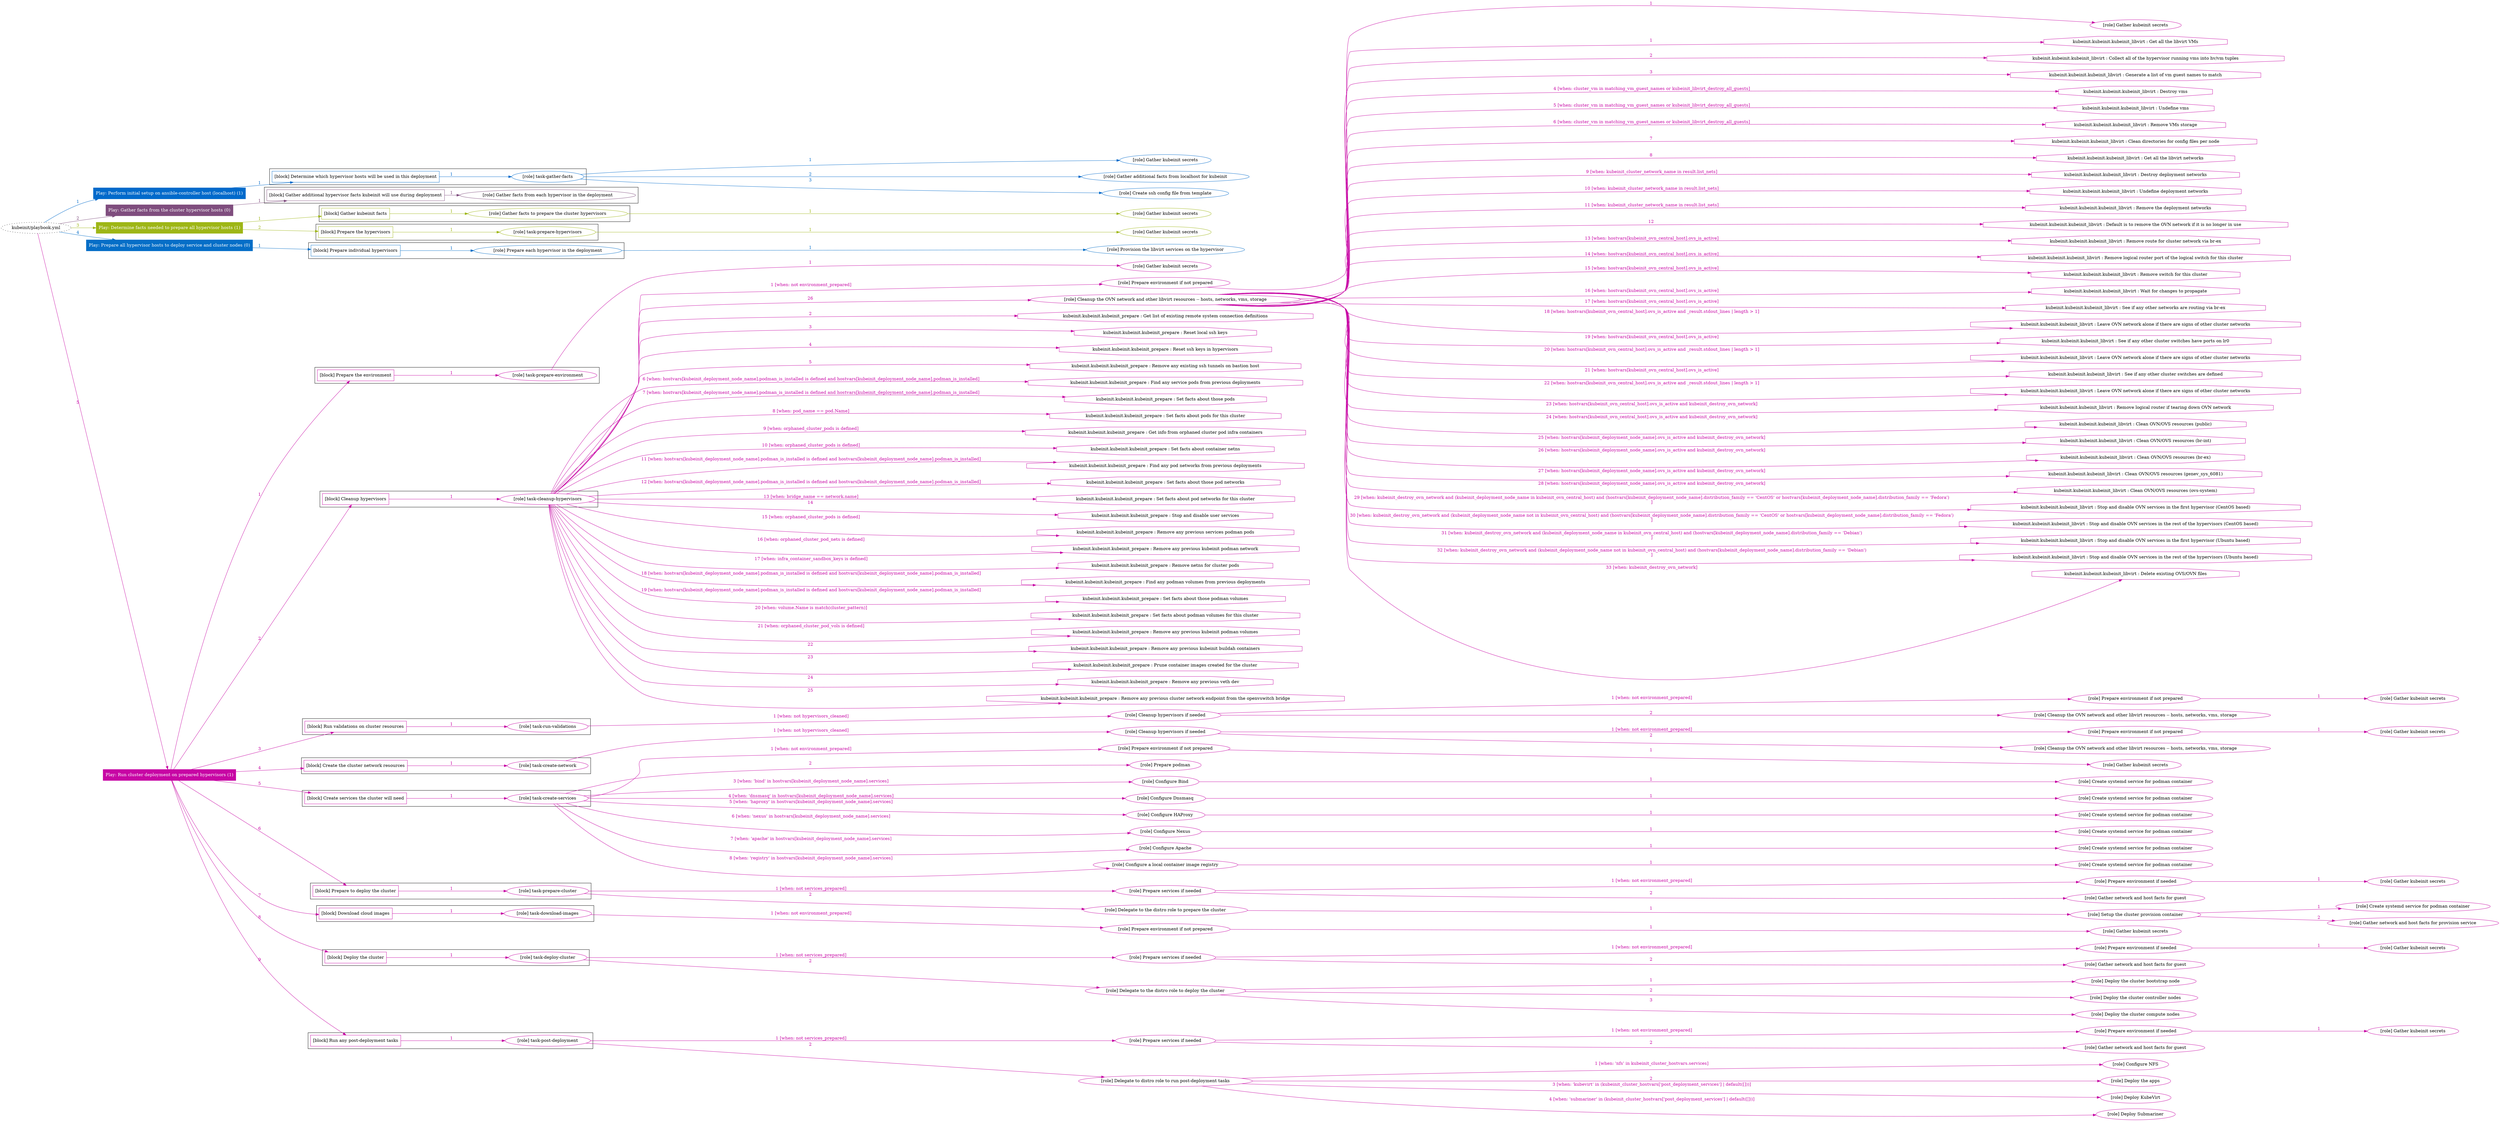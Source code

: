 digraph {
	graph [concentrate=true ordering=in rankdir=LR ratio=fill]
	edge [esep=5 sep=10]
	"kubeinit/playbook.yml" [URL="/home/runner/work/kubeinit/kubeinit/kubeinit/playbook.yml" id=playbook_e8b00daf style=dotted]
	play_2db01d63 [label="Play: Perform initial setup on ansible-controller host (localhost) (1)" URL="/home/runner/work/kubeinit/kubeinit/kubeinit/playbook.yml" color="#016acb" fontcolor="#ffffff" id=play_2db01d63 shape=box style=filled tooltip=localhost]
	"kubeinit/playbook.yml" -> play_2db01d63 [label="1 " color="#016acb" fontcolor="#016acb" id=edge_fbb98596 labeltooltip="1 " tooltip="1 "]
	subgraph "Gather kubeinit secrets" {
		role_911c756a [label="[role] Gather kubeinit secrets" URL="/home/runner/.ansible/collections/ansible_collections/kubeinit/kubeinit/roles/kubeinit_prepare/tasks/build_hypervisors_group.yml" color="#016acb" id=role_911c756a tooltip="Gather kubeinit secrets"]
	}
	subgraph "Gather additional facts from localhost for kubeinit" {
		role_dfe1d347 [label="[role] Gather additional facts from localhost for kubeinit" URL="/home/runner/.ansible/collections/ansible_collections/kubeinit/kubeinit/roles/kubeinit_prepare/tasks/build_hypervisors_group.yml" color="#016acb" id=role_dfe1d347 tooltip="Gather additional facts from localhost for kubeinit"]
	}
	subgraph "Create ssh config file from template" {
		role_d2a48d0d [label="[role] Create ssh config file from template" URL="/home/runner/.ansible/collections/ansible_collections/kubeinit/kubeinit/roles/kubeinit_prepare/tasks/build_hypervisors_group.yml" color="#016acb" id=role_d2a48d0d tooltip="Create ssh config file from template"]
	}
	subgraph "task-gather-facts" {
		role_45de8ec4 [label="[role] task-gather-facts" URL="/home/runner/work/kubeinit/kubeinit/kubeinit/playbook.yml" color="#016acb" id=role_45de8ec4 tooltip="task-gather-facts"]
		role_45de8ec4 -> role_911c756a [label="1 " color="#016acb" fontcolor="#016acb" id=edge_66ff69b1 labeltooltip="1 " tooltip="1 "]
		role_45de8ec4 -> role_dfe1d347 [label="2 " color="#016acb" fontcolor="#016acb" id=edge_2267a4d0 labeltooltip="2 " tooltip="2 "]
		role_45de8ec4 -> role_d2a48d0d [label="3 " color="#016acb" fontcolor="#016acb" id=edge_4dca7ce0 labeltooltip="3 " tooltip="3 "]
	}
	subgraph "Play: Perform initial setup on ansible-controller host (localhost) (1)" {
		play_2db01d63 -> block_0ce97f39 [label=1 color="#016acb" fontcolor="#016acb" id=edge_53a150e2 labeltooltip=1 tooltip=1]
		subgraph cluster_block_0ce97f39 {
			block_0ce97f39 [label="[block] Determine which hypervisor hosts will be used in this deployment" URL="/home/runner/work/kubeinit/kubeinit/kubeinit/playbook.yml" color="#016acb" id=block_0ce97f39 labeltooltip="Determine which hypervisor hosts will be used in this deployment" shape=box tooltip="Determine which hypervisor hosts will be used in this deployment"]
			block_0ce97f39 -> role_45de8ec4 [label="1 " color="#016acb" fontcolor="#016acb" id=edge_128183be labeltooltip="1 " tooltip="1 "]
		}
	}
	play_6cf81d96 [label="Play: Gather facts from the cluster hypervisor hosts (0)" URL="/home/runner/work/kubeinit/kubeinit/kubeinit/playbook.yml" color="#7f4d7e" fontcolor="#ffffff" id=play_6cf81d96 shape=box style=filled tooltip="Play: Gather facts from the cluster hypervisor hosts (0)"]
	"kubeinit/playbook.yml" -> play_6cf81d96 [label="2 " color="#7f4d7e" fontcolor="#7f4d7e" id=edge_d5427721 labeltooltip="2 " tooltip="2 "]
	subgraph "Gather facts from each hypervisor in the deployment" {
		role_25e11579 [label="[role] Gather facts from each hypervisor in the deployment" URL="/home/runner/work/kubeinit/kubeinit/kubeinit/playbook.yml" color="#7f4d7e" id=role_25e11579 tooltip="Gather facts from each hypervisor in the deployment"]
	}
	subgraph "Play: Gather facts from the cluster hypervisor hosts (0)" {
		play_6cf81d96 -> block_751fb911 [label=1 color="#7f4d7e" fontcolor="#7f4d7e" id=edge_e9d88587 labeltooltip=1 tooltip=1]
		subgraph cluster_block_751fb911 {
			block_751fb911 [label="[block] Gather additional hypervisor facts kubeinit will use during deployment" URL="/home/runner/work/kubeinit/kubeinit/kubeinit/playbook.yml" color="#7f4d7e" id=block_751fb911 labeltooltip="Gather additional hypervisor facts kubeinit will use during deployment" shape=box tooltip="Gather additional hypervisor facts kubeinit will use during deployment"]
			block_751fb911 -> role_25e11579 [label="1 " color="#7f4d7e" fontcolor="#7f4d7e" id=edge_a22c8b1c labeltooltip="1 " tooltip="1 "]
		}
	}
	play_ddf9485c [label="Play: Determine facts needed to prepare all hypervisor hosts (1)" URL="/home/runner/work/kubeinit/kubeinit/kubeinit/playbook.yml" color="#9eb616" fontcolor="#ffffff" id=play_ddf9485c shape=box style=filled tooltip=localhost]
	"kubeinit/playbook.yml" -> play_ddf9485c [label="3 " color="#9eb616" fontcolor="#9eb616" id=edge_3dc166f0 labeltooltip="3 " tooltip="3 "]
	subgraph "Gather kubeinit secrets" {
		role_573f58c2 [label="[role] Gather kubeinit secrets" URL="/home/runner/.ansible/collections/ansible_collections/kubeinit/kubeinit/roles/kubeinit_prepare/tasks/gather_kubeinit_facts.yml" color="#9eb616" id=role_573f58c2 tooltip="Gather kubeinit secrets"]
	}
	subgraph "Gather facts to prepare the cluster hypervisors" {
		role_f339feea [label="[role] Gather facts to prepare the cluster hypervisors" URL="/home/runner/work/kubeinit/kubeinit/kubeinit/playbook.yml" color="#9eb616" id=role_f339feea tooltip="Gather facts to prepare the cluster hypervisors"]
		role_f339feea -> role_573f58c2 [label="1 " color="#9eb616" fontcolor="#9eb616" id=edge_866d0878 labeltooltip="1 " tooltip="1 "]
	}
	subgraph "Gather kubeinit secrets" {
		role_2ee90840 [label="[role] Gather kubeinit secrets" URL="/home/runner/.ansible/collections/ansible_collections/kubeinit/kubeinit/roles/kubeinit_prepare/tasks/gather_kubeinit_facts.yml" color="#9eb616" id=role_2ee90840 tooltip="Gather kubeinit secrets"]
	}
	subgraph "task-prepare-hypervisors" {
		role_5d63d3cc [label="[role] task-prepare-hypervisors" URL="/home/runner/work/kubeinit/kubeinit/kubeinit/playbook.yml" color="#9eb616" id=role_5d63d3cc tooltip="task-prepare-hypervisors"]
		role_5d63d3cc -> role_2ee90840 [label="1 " color="#9eb616" fontcolor="#9eb616" id=edge_cdec77f6 labeltooltip="1 " tooltip="1 "]
	}
	subgraph "Play: Determine facts needed to prepare all hypervisor hosts (1)" {
		play_ddf9485c -> block_a6c4298f [label=1 color="#9eb616" fontcolor="#9eb616" id=edge_b68d9238 labeltooltip=1 tooltip=1]
		subgraph cluster_block_a6c4298f {
			block_a6c4298f [label="[block] Gather kubeinit facts" URL="/home/runner/work/kubeinit/kubeinit/kubeinit/playbook.yml" color="#9eb616" id=block_a6c4298f labeltooltip="Gather kubeinit facts" shape=box tooltip="Gather kubeinit facts"]
			block_a6c4298f -> role_f339feea [label="1 " color="#9eb616" fontcolor="#9eb616" id=edge_f4a63949 labeltooltip="1 " tooltip="1 "]
		}
		play_ddf9485c -> block_2546acb8 [label=2 color="#9eb616" fontcolor="#9eb616" id=edge_f281e29e labeltooltip=2 tooltip=2]
		subgraph cluster_block_2546acb8 {
			block_2546acb8 [label="[block] Prepare the hypervisors" URL="/home/runner/work/kubeinit/kubeinit/kubeinit/playbook.yml" color="#9eb616" id=block_2546acb8 labeltooltip="Prepare the hypervisors" shape=box tooltip="Prepare the hypervisors"]
			block_2546acb8 -> role_5d63d3cc [label="1 " color="#9eb616" fontcolor="#9eb616" id=edge_f066dde1 labeltooltip="1 " tooltip="1 "]
		}
	}
	play_b7ecaf0b [label="Play: Prepare all hypervisor hosts to deploy service and cluster nodes (0)" URL="/home/runner/work/kubeinit/kubeinit/kubeinit/playbook.yml" color="#056ec7" fontcolor="#ffffff" id=play_b7ecaf0b shape=box style=filled tooltip="Play: Prepare all hypervisor hosts to deploy service and cluster nodes (0)"]
	"kubeinit/playbook.yml" -> play_b7ecaf0b [label="4 " color="#056ec7" fontcolor="#056ec7" id=edge_43e76a13 labeltooltip="4 " tooltip="4 "]
	subgraph "Provision the libvirt services on the hypervisor" {
		role_2ed47d93 [label="[role] Provision the libvirt services on the hypervisor" URL="/home/runner/.ansible/collections/ansible_collections/kubeinit/kubeinit/roles/kubeinit_prepare/tasks/prepare_hypervisor.yml" color="#056ec7" id=role_2ed47d93 tooltip="Provision the libvirt services on the hypervisor"]
	}
	subgraph "Prepare each hypervisor in the deployment" {
		role_b525e6a2 [label="[role] Prepare each hypervisor in the deployment" URL="/home/runner/work/kubeinit/kubeinit/kubeinit/playbook.yml" color="#056ec7" id=role_b525e6a2 tooltip="Prepare each hypervisor in the deployment"]
		role_b525e6a2 -> role_2ed47d93 [label="1 " color="#056ec7" fontcolor="#056ec7" id=edge_0391a94a labeltooltip="1 " tooltip="1 "]
	}
	subgraph "Play: Prepare all hypervisor hosts to deploy service and cluster nodes (0)" {
		play_b7ecaf0b -> block_04ca4fc0 [label=1 color="#056ec7" fontcolor="#056ec7" id=edge_defd95b5 labeltooltip=1 tooltip=1]
		subgraph cluster_block_04ca4fc0 {
			block_04ca4fc0 [label="[block] Prepare individual hypervisors" URL="/home/runner/work/kubeinit/kubeinit/kubeinit/playbook.yml" color="#056ec7" id=block_04ca4fc0 labeltooltip="Prepare individual hypervisors" shape=box tooltip="Prepare individual hypervisors"]
			block_04ca4fc0 -> role_b525e6a2 [label="1 " color="#056ec7" fontcolor="#056ec7" id=edge_3071d6ee labeltooltip="1 " tooltip="1 "]
		}
	}
	play_661c3a92 [label="Play: Run cluster deployment on prepared hypervisors (1)" URL="/home/runner/work/kubeinit/kubeinit/kubeinit/playbook.yml" color="#c705a4" fontcolor="#ffffff" id=play_661c3a92 shape=box style=filled tooltip=localhost]
	"kubeinit/playbook.yml" -> play_661c3a92 [label="5 " color="#c705a4" fontcolor="#c705a4" id=edge_5a1d18bf labeltooltip="5 " tooltip="5 "]
	subgraph "Gather kubeinit secrets" {
		role_c34e26a0 [label="[role] Gather kubeinit secrets" URL="/home/runner/.ansible/collections/ansible_collections/kubeinit/kubeinit/roles/kubeinit_prepare/tasks/gather_kubeinit_facts.yml" color="#c705a4" id=role_c34e26a0 tooltip="Gather kubeinit secrets"]
	}
	subgraph "task-prepare-environment" {
		role_5cca1a90 [label="[role] task-prepare-environment" URL="/home/runner/work/kubeinit/kubeinit/kubeinit/playbook.yml" color="#c705a4" id=role_5cca1a90 tooltip="task-prepare-environment"]
		role_5cca1a90 -> role_c34e26a0 [label="1 " color="#c705a4" fontcolor="#c705a4" id=edge_539a72d8 labeltooltip="1 " tooltip="1 "]
	}
	subgraph "Gather kubeinit secrets" {
		role_5b9a52f8 [label="[role] Gather kubeinit secrets" URL="/home/runner/.ansible/collections/ansible_collections/kubeinit/kubeinit/roles/kubeinit_prepare/tasks/gather_kubeinit_facts.yml" color="#c705a4" id=role_5b9a52f8 tooltip="Gather kubeinit secrets"]
	}
	subgraph "Prepare environment if not prepared" {
		role_49023ee2 [label="[role] Prepare environment if not prepared" URL="/home/runner/.ansible/collections/ansible_collections/kubeinit/kubeinit/roles/kubeinit_prepare/tasks/cleanup_hypervisors.yml" color="#c705a4" id=role_49023ee2 tooltip="Prepare environment if not prepared"]
		role_49023ee2 -> role_5b9a52f8 [label="1 " color="#c705a4" fontcolor="#c705a4" id=edge_712b81f4 labeltooltip="1 " tooltip="1 "]
	}
	subgraph "Cleanup the OVN network and other libvirt resources -- hosts, networks, vms, storage" {
		role_cf9e1908 [label="[role] Cleanup the OVN network and other libvirt resources -- hosts, networks, vms, storage" URL="/home/runner/.ansible/collections/ansible_collections/kubeinit/kubeinit/roles/kubeinit_prepare/tasks/cleanup_hypervisors.yml" color="#c705a4" id=role_cf9e1908 tooltip="Cleanup the OVN network and other libvirt resources -- hosts, networks, vms, storage"]
		task_ba2d2555 [label="kubeinit.kubeinit.kubeinit_libvirt : Get all the libvirt VMs" URL="/home/runner/.ansible/collections/ansible_collections/kubeinit/kubeinit/roles/kubeinit_libvirt/tasks/cleanup_libvirt.yml" color="#c705a4" id=task_ba2d2555 shape=octagon tooltip="kubeinit.kubeinit.kubeinit_libvirt : Get all the libvirt VMs"]
		role_cf9e1908 -> task_ba2d2555 [label="1 " color="#c705a4" fontcolor="#c705a4" id=edge_b0fc7b7f labeltooltip="1 " tooltip="1 "]
		task_7c3aae36 [label="kubeinit.kubeinit.kubeinit_libvirt : Collect all of the hypervisor running vms into hv/vm tuples" URL="/home/runner/.ansible/collections/ansible_collections/kubeinit/kubeinit/roles/kubeinit_libvirt/tasks/cleanup_libvirt.yml" color="#c705a4" id=task_7c3aae36 shape=octagon tooltip="kubeinit.kubeinit.kubeinit_libvirt : Collect all of the hypervisor running vms into hv/vm tuples"]
		role_cf9e1908 -> task_7c3aae36 [label="2 " color="#c705a4" fontcolor="#c705a4" id=edge_a672f3be labeltooltip="2 " tooltip="2 "]
		task_b82aee4d [label="kubeinit.kubeinit.kubeinit_libvirt : Generate a list of vm guest names to match" URL="/home/runner/.ansible/collections/ansible_collections/kubeinit/kubeinit/roles/kubeinit_libvirt/tasks/cleanup_libvirt.yml" color="#c705a4" id=task_b82aee4d shape=octagon tooltip="kubeinit.kubeinit.kubeinit_libvirt : Generate a list of vm guest names to match"]
		role_cf9e1908 -> task_b82aee4d [label="3 " color="#c705a4" fontcolor="#c705a4" id=edge_d6909694 labeltooltip="3 " tooltip="3 "]
		task_30f02a11 [label="kubeinit.kubeinit.kubeinit_libvirt : Destroy vms" URL="/home/runner/.ansible/collections/ansible_collections/kubeinit/kubeinit/roles/kubeinit_libvirt/tasks/cleanup_libvirt.yml" color="#c705a4" id=task_30f02a11 shape=octagon tooltip="kubeinit.kubeinit.kubeinit_libvirt : Destroy vms"]
		role_cf9e1908 -> task_30f02a11 [label="4 [when: cluster_vm in matching_vm_guest_names or kubeinit_libvirt_destroy_all_guests]" color="#c705a4" fontcolor="#c705a4" id=edge_e5541cdd labeltooltip="4 [when: cluster_vm in matching_vm_guest_names or kubeinit_libvirt_destroy_all_guests]" tooltip="4 [when: cluster_vm in matching_vm_guest_names or kubeinit_libvirt_destroy_all_guests]"]
		task_405ead88 [label="kubeinit.kubeinit.kubeinit_libvirt : Undefine vms" URL="/home/runner/.ansible/collections/ansible_collections/kubeinit/kubeinit/roles/kubeinit_libvirt/tasks/cleanup_libvirt.yml" color="#c705a4" id=task_405ead88 shape=octagon tooltip="kubeinit.kubeinit.kubeinit_libvirt : Undefine vms"]
		role_cf9e1908 -> task_405ead88 [label="5 [when: cluster_vm in matching_vm_guest_names or kubeinit_libvirt_destroy_all_guests]" color="#c705a4" fontcolor="#c705a4" id=edge_40a8d246 labeltooltip="5 [when: cluster_vm in matching_vm_guest_names or kubeinit_libvirt_destroy_all_guests]" tooltip="5 [when: cluster_vm in matching_vm_guest_names or kubeinit_libvirt_destroy_all_guests]"]
		task_17291df1 [label="kubeinit.kubeinit.kubeinit_libvirt : Remove VMs storage" URL="/home/runner/.ansible/collections/ansible_collections/kubeinit/kubeinit/roles/kubeinit_libvirt/tasks/cleanup_libvirt.yml" color="#c705a4" id=task_17291df1 shape=octagon tooltip="kubeinit.kubeinit.kubeinit_libvirt : Remove VMs storage"]
		role_cf9e1908 -> task_17291df1 [label="6 [when: cluster_vm in matching_vm_guest_names or kubeinit_libvirt_destroy_all_guests]" color="#c705a4" fontcolor="#c705a4" id=edge_8830c340 labeltooltip="6 [when: cluster_vm in matching_vm_guest_names or kubeinit_libvirt_destroy_all_guests]" tooltip="6 [when: cluster_vm in matching_vm_guest_names or kubeinit_libvirt_destroy_all_guests]"]
		task_f0ac6e0a [label="kubeinit.kubeinit.kubeinit_libvirt : Clean directories for config files per node" URL="/home/runner/.ansible/collections/ansible_collections/kubeinit/kubeinit/roles/kubeinit_libvirt/tasks/cleanup_libvirt.yml" color="#c705a4" id=task_f0ac6e0a shape=octagon tooltip="kubeinit.kubeinit.kubeinit_libvirt : Clean directories for config files per node"]
		role_cf9e1908 -> task_f0ac6e0a [label="7 " color="#c705a4" fontcolor="#c705a4" id=edge_0becedfa labeltooltip="7 " tooltip="7 "]
		task_94d81037 [label="kubeinit.kubeinit.kubeinit_libvirt : Get all the libvirt networks" URL="/home/runner/.ansible/collections/ansible_collections/kubeinit/kubeinit/roles/kubeinit_libvirt/tasks/cleanup_libvirt.yml" color="#c705a4" id=task_94d81037 shape=octagon tooltip="kubeinit.kubeinit.kubeinit_libvirt : Get all the libvirt networks"]
		role_cf9e1908 -> task_94d81037 [label="8 " color="#c705a4" fontcolor="#c705a4" id=edge_e4452471 labeltooltip="8 " tooltip="8 "]
		task_935a452d [label="kubeinit.kubeinit.kubeinit_libvirt : Destroy deployment networks" URL="/home/runner/.ansible/collections/ansible_collections/kubeinit/kubeinit/roles/kubeinit_libvirt/tasks/cleanup_libvirt.yml" color="#c705a4" id=task_935a452d shape=octagon tooltip="kubeinit.kubeinit.kubeinit_libvirt : Destroy deployment networks"]
		role_cf9e1908 -> task_935a452d [label="9 [when: kubeinit_cluster_network_name in result.list_nets]" color="#c705a4" fontcolor="#c705a4" id=edge_fec8ffd7 labeltooltip="9 [when: kubeinit_cluster_network_name in result.list_nets]" tooltip="9 [when: kubeinit_cluster_network_name in result.list_nets]"]
		task_5b7ebda9 [label="kubeinit.kubeinit.kubeinit_libvirt : Undefine deployment networks" URL="/home/runner/.ansible/collections/ansible_collections/kubeinit/kubeinit/roles/kubeinit_libvirt/tasks/cleanup_libvirt.yml" color="#c705a4" id=task_5b7ebda9 shape=octagon tooltip="kubeinit.kubeinit.kubeinit_libvirt : Undefine deployment networks"]
		role_cf9e1908 -> task_5b7ebda9 [label="10 [when: kubeinit_cluster_network_name in result.list_nets]" color="#c705a4" fontcolor="#c705a4" id=edge_8165c31e labeltooltip="10 [when: kubeinit_cluster_network_name in result.list_nets]" tooltip="10 [when: kubeinit_cluster_network_name in result.list_nets]"]
		task_881b0cba [label="kubeinit.kubeinit.kubeinit_libvirt : Remove the deployment networks" URL="/home/runner/.ansible/collections/ansible_collections/kubeinit/kubeinit/roles/kubeinit_libvirt/tasks/cleanup_libvirt.yml" color="#c705a4" id=task_881b0cba shape=octagon tooltip="kubeinit.kubeinit.kubeinit_libvirt : Remove the deployment networks"]
		role_cf9e1908 -> task_881b0cba [label="11 [when: kubeinit_cluster_network_name in result.list_nets]" color="#c705a4" fontcolor="#c705a4" id=edge_dc5caaaf labeltooltip="11 [when: kubeinit_cluster_network_name in result.list_nets]" tooltip="11 [when: kubeinit_cluster_network_name in result.list_nets]"]
		task_b2e2722f [label="kubeinit.kubeinit.kubeinit_libvirt : Default is to remove the OVN network if it is no longer in use" URL="/home/runner/.ansible/collections/ansible_collections/kubeinit/kubeinit/roles/kubeinit_libvirt/tasks/cleanup_libvirt.yml" color="#c705a4" id=task_b2e2722f shape=octagon tooltip="kubeinit.kubeinit.kubeinit_libvirt : Default is to remove the OVN network if it is no longer in use"]
		role_cf9e1908 -> task_b2e2722f [label="12 " color="#c705a4" fontcolor="#c705a4" id=edge_029a2b0a labeltooltip="12 " tooltip="12 "]
		task_d0b95fb6 [label="kubeinit.kubeinit.kubeinit_libvirt : Remove route for cluster network via br-ex" URL="/home/runner/.ansible/collections/ansible_collections/kubeinit/kubeinit/roles/kubeinit_libvirt/tasks/cleanup_libvirt.yml" color="#c705a4" id=task_d0b95fb6 shape=octagon tooltip="kubeinit.kubeinit.kubeinit_libvirt : Remove route for cluster network via br-ex"]
		role_cf9e1908 -> task_d0b95fb6 [label="13 [when: hostvars[kubeinit_ovn_central_host].ovs_is_active]" color="#c705a4" fontcolor="#c705a4" id=edge_6b3fad42 labeltooltip="13 [when: hostvars[kubeinit_ovn_central_host].ovs_is_active]" tooltip="13 [when: hostvars[kubeinit_ovn_central_host].ovs_is_active]"]
		task_62456c62 [label="kubeinit.kubeinit.kubeinit_libvirt : Remove logical router port of the logical switch for this cluster" URL="/home/runner/.ansible/collections/ansible_collections/kubeinit/kubeinit/roles/kubeinit_libvirt/tasks/cleanup_libvirt.yml" color="#c705a4" id=task_62456c62 shape=octagon tooltip="kubeinit.kubeinit.kubeinit_libvirt : Remove logical router port of the logical switch for this cluster"]
		role_cf9e1908 -> task_62456c62 [label="14 [when: hostvars[kubeinit_ovn_central_host].ovs_is_active]" color="#c705a4" fontcolor="#c705a4" id=edge_d9833bbd labeltooltip="14 [when: hostvars[kubeinit_ovn_central_host].ovs_is_active]" tooltip="14 [when: hostvars[kubeinit_ovn_central_host].ovs_is_active]"]
		task_8c75c798 [label="kubeinit.kubeinit.kubeinit_libvirt : Remove switch for this cluster" URL="/home/runner/.ansible/collections/ansible_collections/kubeinit/kubeinit/roles/kubeinit_libvirt/tasks/cleanup_libvirt.yml" color="#c705a4" id=task_8c75c798 shape=octagon tooltip="kubeinit.kubeinit.kubeinit_libvirt : Remove switch for this cluster"]
		role_cf9e1908 -> task_8c75c798 [label="15 [when: hostvars[kubeinit_ovn_central_host].ovs_is_active]" color="#c705a4" fontcolor="#c705a4" id=edge_ad3210b4 labeltooltip="15 [when: hostvars[kubeinit_ovn_central_host].ovs_is_active]" tooltip="15 [when: hostvars[kubeinit_ovn_central_host].ovs_is_active]"]
		task_1e19723f [label="kubeinit.kubeinit.kubeinit_libvirt : Wait for changes to propagate" URL="/home/runner/.ansible/collections/ansible_collections/kubeinit/kubeinit/roles/kubeinit_libvirt/tasks/cleanup_libvirt.yml" color="#c705a4" id=task_1e19723f shape=octagon tooltip="kubeinit.kubeinit.kubeinit_libvirt : Wait for changes to propagate"]
		role_cf9e1908 -> task_1e19723f [label="16 [when: hostvars[kubeinit_ovn_central_host].ovs_is_active]" color="#c705a4" fontcolor="#c705a4" id=edge_b8bbc798 labeltooltip="16 [when: hostvars[kubeinit_ovn_central_host].ovs_is_active]" tooltip="16 [when: hostvars[kubeinit_ovn_central_host].ovs_is_active]"]
		task_cfb4a76f [label="kubeinit.kubeinit.kubeinit_libvirt : See if any other networks are routing via br-ex" URL="/home/runner/.ansible/collections/ansible_collections/kubeinit/kubeinit/roles/kubeinit_libvirt/tasks/cleanup_libvirt.yml" color="#c705a4" id=task_cfb4a76f shape=octagon tooltip="kubeinit.kubeinit.kubeinit_libvirt : See if any other networks are routing via br-ex"]
		role_cf9e1908 -> task_cfb4a76f [label="17 [when: hostvars[kubeinit_ovn_central_host].ovs_is_active]" color="#c705a4" fontcolor="#c705a4" id=edge_e152c2e8 labeltooltip="17 [when: hostvars[kubeinit_ovn_central_host].ovs_is_active]" tooltip="17 [when: hostvars[kubeinit_ovn_central_host].ovs_is_active]"]
		task_2e82a48a [label="kubeinit.kubeinit.kubeinit_libvirt : Leave OVN network alone if there are signs of other cluster networks" URL="/home/runner/.ansible/collections/ansible_collections/kubeinit/kubeinit/roles/kubeinit_libvirt/tasks/cleanup_libvirt.yml" color="#c705a4" id=task_2e82a48a shape=octagon tooltip="kubeinit.kubeinit.kubeinit_libvirt : Leave OVN network alone if there are signs of other cluster networks"]
		role_cf9e1908 -> task_2e82a48a [label="18 [when: hostvars[kubeinit_ovn_central_host].ovs_is_active and _result.stdout_lines | length > 1]" color="#c705a4" fontcolor="#c705a4" id=edge_0e37a37c labeltooltip="18 [when: hostvars[kubeinit_ovn_central_host].ovs_is_active and _result.stdout_lines | length > 1]" tooltip="18 [when: hostvars[kubeinit_ovn_central_host].ovs_is_active and _result.stdout_lines | length > 1]"]
		task_4a23c20d [label="kubeinit.kubeinit.kubeinit_libvirt : See if any other cluster switches have ports on lr0" URL="/home/runner/.ansible/collections/ansible_collections/kubeinit/kubeinit/roles/kubeinit_libvirt/tasks/cleanup_libvirt.yml" color="#c705a4" id=task_4a23c20d shape=octagon tooltip="kubeinit.kubeinit.kubeinit_libvirt : See if any other cluster switches have ports on lr0"]
		role_cf9e1908 -> task_4a23c20d [label="19 [when: hostvars[kubeinit_ovn_central_host].ovs_is_active]" color="#c705a4" fontcolor="#c705a4" id=edge_280c369f labeltooltip="19 [when: hostvars[kubeinit_ovn_central_host].ovs_is_active]" tooltip="19 [when: hostvars[kubeinit_ovn_central_host].ovs_is_active]"]
		task_9f691d6c [label="kubeinit.kubeinit.kubeinit_libvirt : Leave OVN network alone if there are signs of other cluster networks" URL="/home/runner/.ansible/collections/ansible_collections/kubeinit/kubeinit/roles/kubeinit_libvirt/tasks/cleanup_libvirt.yml" color="#c705a4" id=task_9f691d6c shape=octagon tooltip="kubeinit.kubeinit.kubeinit_libvirt : Leave OVN network alone if there are signs of other cluster networks"]
		role_cf9e1908 -> task_9f691d6c [label="20 [when: hostvars[kubeinit_ovn_central_host].ovs_is_active and _result.stdout_lines | length > 1]" color="#c705a4" fontcolor="#c705a4" id=edge_fc5c0ec8 labeltooltip="20 [when: hostvars[kubeinit_ovn_central_host].ovs_is_active and _result.stdout_lines | length > 1]" tooltip="20 [when: hostvars[kubeinit_ovn_central_host].ovs_is_active and _result.stdout_lines | length > 1]"]
		task_942a3216 [label="kubeinit.kubeinit.kubeinit_libvirt : See if any other cluster switches are defined" URL="/home/runner/.ansible/collections/ansible_collections/kubeinit/kubeinit/roles/kubeinit_libvirt/tasks/cleanup_libvirt.yml" color="#c705a4" id=task_942a3216 shape=octagon tooltip="kubeinit.kubeinit.kubeinit_libvirt : See if any other cluster switches are defined"]
		role_cf9e1908 -> task_942a3216 [label="21 [when: hostvars[kubeinit_ovn_central_host].ovs_is_active]" color="#c705a4" fontcolor="#c705a4" id=edge_17510e31 labeltooltip="21 [when: hostvars[kubeinit_ovn_central_host].ovs_is_active]" tooltip="21 [when: hostvars[kubeinit_ovn_central_host].ovs_is_active]"]
		task_e23b9c3a [label="kubeinit.kubeinit.kubeinit_libvirt : Leave OVN network alone if there are signs of other cluster networks" URL="/home/runner/.ansible/collections/ansible_collections/kubeinit/kubeinit/roles/kubeinit_libvirt/tasks/cleanup_libvirt.yml" color="#c705a4" id=task_e23b9c3a shape=octagon tooltip="kubeinit.kubeinit.kubeinit_libvirt : Leave OVN network alone if there are signs of other cluster networks"]
		role_cf9e1908 -> task_e23b9c3a [label="22 [when: hostvars[kubeinit_ovn_central_host].ovs_is_active and _result.stdout_lines | length > 1]" color="#c705a4" fontcolor="#c705a4" id=edge_6d62aec1 labeltooltip="22 [when: hostvars[kubeinit_ovn_central_host].ovs_is_active and _result.stdout_lines | length > 1]" tooltip="22 [when: hostvars[kubeinit_ovn_central_host].ovs_is_active and _result.stdout_lines | length > 1]"]
		task_c376ead4 [label="kubeinit.kubeinit.kubeinit_libvirt : Remove logical router if tearing down OVN network" URL="/home/runner/.ansible/collections/ansible_collections/kubeinit/kubeinit/roles/kubeinit_libvirt/tasks/cleanup_libvirt.yml" color="#c705a4" id=task_c376ead4 shape=octagon tooltip="kubeinit.kubeinit.kubeinit_libvirt : Remove logical router if tearing down OVN network"]
		role_cf9e1908 -> task_c376ead4 [label="23 [when: hostvars[kubeinit_ovn_central_host].ovs_is_active and kubeinit_destroy_ovn_network]" color="#c705a4" fontcolor="#c705a4" id=edge_f8d87e89 labeltooltip="23 [when: hostvars[kubeinit_ovn_central_host].ovs_is_active and kubeinit_destroy_ovn_network]" tooltip="23 [when: hostvars[kubeinit_ovn_central_host].ovs_is_active and kubeinit_destroy_ovn_network]"]
		task_a1e3424f [label="kubeinit.kubeinit.kubeinit_libvirt : Clean OVN/OVS resources (public)" URL="/home/runner/.ansible/collections/ansible_collections/kubeinit/kubeinit/roles/kubeinit_libvirt/tasks/cleanup_libvirt.yml" color="#c705a4" id=task_a1e3424f shape=octagon tooltip="kubeinit.kubeinit.kubeinit_libvirt : Clean OVN/OVS resources (public)"]
		role_cf9e1908 -> task_a1e3424f [label="24 [when: hostvars[kubeinit_ovn_central_host].ovs_is_active and kubeinit_destroy_ovn_network]" color="#c705a4" fontcolor="#c705a4" id=edge_b37c86ee labeltooltip="24 [when: hostvars[kubeinit_ovn_central_host].ovs_is_active and kubeinit_destroy_ovn_network]" tooltip="24 [when: hostvars[kubeinit_ovn_central_host].ovs_is_active and kubeinit_destroy_ovn_network]"]
		task_7e18f21a [label="kubeinit.kubeinit.kubeinit_libvirt : Clean OVN/OVS resources (br-int)" URL="/home/runner/.ansible/collections/ansible_collections/kubeinit/kubeinit/roles/kubeinit_libvirt/tasks/cleanup_libvirt.yml" color="#c705a4" id=task_7e18f21a shape=octagon tooltip="kubeinit.kubeinit.kubeinit_libvirt : Clean OVN/OVS resources (br-int)"]
		role_cf9e1908 -> task_7e18f21a [label="25 [when: hostvars[kubeinit_deployment_node_name].ovs_is_active and kubeinit_destroy_ovn_network]" color="#c705a4" fontcolor="#c705a4" id=edge_d4b9ad33 labeltooltip="25 [when: hostvars[kubeinit_deployment_node_name].ovs_is_active and kubeinit_destroy_ovn_network]" tooltip="25 [when: hostvars[kubeinit_deployment_node_name].ovs_is_active and kubeinit_destroy_ovn_network]"]
		task_27561a2f [label="kubeinit.kubeinit.kubeinit_libvirt : Clean OVN/OVS resources (br-ex)" URL="/home/runner/.ansible/collections/ansible_collections/kubeinit/kubeinit/roles/kubeinit_libvirt/tasks/cleanup_libvirt.yml" color="#c705a4" id=task_27561a2f shape=octagon tooltip="kubeinit.kubeinit.kubeinit_libvirt : Clean OVN/OVS resources (br-ex)"]
		role_cf9e1908 -> task_27561a2f [label="26 [when: hostvars[kubeinit_deployment_node_name].ovs_is_active and kubeinit_destroy_ovn_network]" color="#c705a4" fontcolor="#c705a4" id=edge_314eed24 labeltooltip="26 [when: hostvars[kubeinit_deployment_node_name].ovs_is_active and kubeinit_destroy_ovn_network]" tooltip="26 [when: hostvars[kubeinit_deployment_node_name].ovs_is_active and kubeinit_destroy_ovn_network]"]
		task_c2c5c54c [label="kubeinit.kubeinit.kubeinit_libvirt : Clean OVN/OVS resources (genev_sys_6081)" URL="/home/runner/.ansible/collections/ansible_collections/kubeinit/kubeinit/roles/kubeinit_libvirt/tasks/cleanup_libvirt.yml" color="#c705a4" id=task_c2c5c54c shape=octagon tooltip="kubeinit.kubeinit.kubeinit_libvirt : Clean OVN/OVS resources (genev_sys_6081)"]
		role_cf9e1908 -> task_c2c5c54c [label="27 [when: hostvars[kubeinit_deployment_node_name].ovs_is_active and kubeinit_destroy_ovn_network]" color="#c705a4" fontcolor="#c705a4" id=edge_9735bb86 labeltooltip="27 [when: hostvars[kubeinit_deployment_node_name].ovs_is_active and kubeinit_destroy_ovn_network]" tooltip="27 [when: hostvars[kubeinit_deployment_node_name].ovs_is_active and kubeinit_destroy_ovn_network]"]
		task_7729e780 [label="kubeinit.kubeinit.kubeinit_libvirt : Clean OVN/OVS resources (ovs-system)" URL="/home/runner/.ansible/collections/ansible_collections/kubeinit/kubeinit/roles/kubeinit_libvirt/tasks/cleanup_libvirt.yml" color="#c705a4" id=task_7729e780 shape=octagon tooltip="kubeinit.kubeinit.kubeinit_libvirt : Clean OVN/OVS resources (ovs-system)"]
		role_cf9e1908 -> task_7729e780 [label="28 [when: hostvars[kubeinit_deployment_node_name].ovs_is_active and kubeinit_destroy_ovn_network]" color="#c705a4" fontcolor="#c705a4" id=edge_b3a38acc labeltooltip="28 [when: hostvars[kubeinit_deployment_node_name].ovs_is_active and kubeinit_destroy_ovn_network]" tooltip="28 [when: hostvars[kubeinit_deployment_node_name].ovs_is_active and kubeinit_destroy_ovn_network]"]
		task_356eec87 [label="kubeinit.kubeinit.kubeinit_libvirt : Stop and disable OVN services in the first hypervisor (CentOS based)" URL="/home/runner/.ansible/collections/ansible_collections/kubeinit/kubeinit/roles/kubeinit_libvirt/tasks/cleanup_libvirt.yml" color="#c705a4" id=task_356eec87 shape=octagon tooltip="kubeinit.kubeinit.kubeinit_libvirt : Stop and disable OVN services in the first hypervisor (CentOS based)"]
		role_cf9e1908 -> task_356eec87 [label="29 [when: kubeinit_destroy_ovn_network and (kubeinit_deployment_node_name in kubeinit_ovn_central_host) and (hostvars[kubeinit_deployment_node_name].distribution_family == 'CentOS' or hostvars[kubeinit_deployment_node_name].distribution_family == 'Fedora')
]" color="#c705a4" fontcolor="#c705a4" id=edge_ad283616 labeltooltip="29 [when: kubeinit_destroy_ovn_network and (kubeinit_deployment_node_name in kubeinit_ovn_central_host) and (hostvars[kubeinit_deployment_node_name].distribution_family == 'CentOS' or hostvars[kubeinit_deployment_node_name].distribution_family == 'Fedora')
]" tooltip="29 [when: kubeinit_destroy_ovn_network and (kubeinit_deployment_node_name in kubeinit_ovn_central_host) and (hostvars[kubeinit_deployment_node_name].distribution_family == 'CentOS' or hostvars[kubeinit_deployment_node_name].distribution_family == 'Fedora')
]"]
		task_e5a489d4 [label="kubeinit.kubeinit.kubeinit_libvirt : Stop and disable OVN services in the rest of the hypervisors (CentOS based)" URL="/home/runner/.ansible/collections/ansible_collections/kubeinit/kubeinit/roles/kubeinit_libvirt/tasks/cleanup_libvirt.yml" color="#c705a4" id=task_e5a489d4 shape=octagon tooltip="kubeinit.kubeinit.kubeinit_libvirt : Stop and disable OVN services in the rest of the hypervisors (CentOS based)"]
		role_cf9e1908 -> task_e5a489d4 [label="30 [when: kubeinit_destroy_ovn_network and (kubeinit_deployment_node_name not in kubeinit_ovn_central_host) and (hostvars[kubeinit_deployment_node_name].distribution_family == 'CentOS' or hostvars[kubeinit_deployment_node_name].distribution_family == 'Fedora')
]" color="#c705a4" fontcolor="#c705a4" id=edge_0ef58099 labeltooltip="30 [when: kubeinit_destroy_ovn_network and (kubeinit_deployment_node_name not in kubeinit_ovn_central_host) and (hostvars[kubeinit_deployment_node_name].distribution_family == 'CentOS' or hostvars[kubeinit_deployment_node_name].distribution_family == 'Fedora')
]" tooltip="30 [when: kubeinit_destroy_ovn_network and (kubeinit_deployment_node_name not in kubeinit_ovn_central_host) and (hostvars[kubeinit_deployment_node_name].distribution_family == 'CentOS' or hostvars[kubeinit_deployment_node_name].distribution_family == 'Fedora')
]"]
		task_8d1baf7c [label="kubeinit.kubeinit.kubeinit_libvirt : Stop and disable OVN services in the first hypervisor (Ubuntu based)" URL="/home/runner/.ansible/collections/ansible_collections/kubeinit/kubeinit/roles/kubeinit_libvirt/tasks/cleanup_libvirt.yml" color="#c705a4" id=task_8d1baf7c shape=octagon tooltip="kubeinit.kubeinit.kubeinit_libvirt : Stop and disable OVN services in the first hypervisor (Ubuntu based)"]
		role_cf9e1908 -> task_8d1baf7c [label="31 [when: kubeinit_destroy_ovn_network and (kubeinit_deployment_node_name in kubeinit_ovn_central_host) and (hostvars[kubeinit_deployment_node_name].distribution_family == 'Debian')
]" color="#c705a4" fontcolor="#c705a4" id=edge_683c8835 labeltooltip="31 [when: kubeinit_destroy_ovn_network and (kubeinit_deployment_node_name in kubeinit_ovn_central_host) and (hostvars[kubeinit_deployment_node_name].distribution_family == 'Debian')
]" tooltip="31 [when: kubeinit_destroy_ovn_network and (kubeinit_deployment_node_name in kubeinit_ovn_central_host) and (hostvars[kubeinit_deployment_node_name].distribution_family == 'Debian')
]"]
		task_cc7b84d6 [label="kubeinit.kubeinit.kubeinit_libvirt : Stop and disable OVN services in the rest of the hypervisors (Ubuntu based)" URL="/home/runner/.ansible/collections/ansible_collections/kubeinit/kubeinit/roles/kubeinit_libvirt/tasks/cleanup_libvirt.yml" color="#c705a4" id=task_cc7b84d6 shape=octagon tooltip="kubeinit.kubeinit.kubeinit_libvirt : Stop and disable OVN services in the rest of the hypervisors (Ubuntu based)"]
		role_cf9e1908 -> task_cc7b84d6 [label="32 [when: kubeinit_destroy_ovn_network and (kubeinit_deployment_node_name not in kubeinit_ovn_central_host) and (hostvars[kubeinit_deployment_node_name].distribution_family == 'Debian')
]" color="#c705a4" fontcolor="#c705a4" id=edge_8175bdc4 labeltooltip="32 [when: kubeinit_destroy_ovn_network and (kubeinit_deployment_node_name not in kubeinit_ovn_central_host) and (hostvars[kubeinit_deployment_node_name].distribution_family == 'Debian')
]" tooltip="32 [when: kubeinit_destroy_ovn_network and (kubeinit_deployment_node_name not in kubeinit_ovn_central_host) and (hostvars[kubeinit_deployment_node_name].distribution_family == 'Debian')
]"]
		task_5fe73452 [label="kubeinit.kubeinit.kubeinit_libvirt : Delete existing OVS/OVN files" URL="/home/runner/.ansible/collections/ansible_collections/kubeinit/kubeinit/roles/kubeinit_libvirt/tasks/cleanup_libvirt.yml" color="#c705a4" id=task_5fe73452 shape=octagon tooltip="kubeinit.kubeinit.kubeinit_libvirt : Delete existing OVS/OVN files"]
		role_cf9e1908 -> task_5fe73452 [label="33 [when: kubeinit_destroy_ovn_network]" color="#c705a4" fontcolor="#c705a4" id=edge_23a79f0e labeltooltip="33 [when: kubeinit_destroy_ovn_network]" tooltip="33 [when: kubeinit_destroy_ovn_network]"]
	}
	subgraph "task-cleanup-hypervisors" {
		role_e4f1e580 [label="[role] task-cleanup-hypervisors" URL="/home/runner/work/kubeinit/kubeinit/kubeinit/playbook.yml" color="#c705a4" id=role_e4f1e580 tooltip="task-cleanup-hypervisors"]
		role_e4f1e580 -> role_49023ee2 [label="1 [when: not environment_prepared]" color="#c705a4" fontcolor="#c705a4" id=edge_921d2dea labeltooltip="1 [when: not environment_prepared]" tooltip="1 [when: not environment_prepared]"]
		task_e507922c [label="kubeinit.kubeinit.kubeinit_prepare : Get list of existing remote system connection definitions" URL="/home/runner/.ansible/collections/ansible_collections/kubeinit/kubeinit/roles/kubeinit_prepare/tasks/cleanup_hypervisors.yml" color="#c705a4" id=task_e507922c shape=octagon tooltip="kubeinit.kubeinit.kubeinit_prepare : Get list of existing remote system connection definitions"]
		role_e4f1e580 -> task_e507922c [label="2 " color="#c705a4" fontcolor="#c705a4" id=edge_6b4a5d33 labeltooltip="2 " tooltip="2 "]
		task_646c3442 [label="kubeinit.kubeinit.kubeinit_prepare : Reset local ssh keys" URL="/home/runner/.ansible/collections/ansible_collections/kubeinit/kubeinit/roles/kubeinit_prepare/tasks/cleanup_hypervisors.yml" color="#c705a4" id=task_646c3442 shape=octagon tooltip="kubeinit.kubeinit.kubeinit_prepare : Reset local ssh keys"]
		role_e4f1e580 -> task_646c3442 [label="3 " color="#c705a4" fontcolor="#c705a4" id=edge_0270a436 labeltooltip="3 " tooltip="3 "]
		task_0cbfb804 [label="kubeinit.kubeinit.kubeinit_prepare : Reset ssh keys in hypervisors" URL="/home/runner/.ansible/collections/ansible_collections/kubeinit/kubeinit/roles/kubeinit_prepare/tasks/cleanup_hypervisors.yml" color="#c705a4" id=task_0cbfb804 shape=octagon tooltip="kubeinit.kubeinit.kubeinit_prepare : Reset ssh keys in hypervisors"]
		role_e4f1e580 -> task_0cbfb804 [label="4 " color="#c705a4" fontcolor="#c705a4" id=edge_27829247 labeltooltip="4 " tooltip="4 "]
		task_a3b0dee5 [label="kubeinit.kubeinit.kubeinit_prepare : Remove any existing ssh tunnels on bastion host" URL="/home/runner/.ansible/collections/ansible_collections/kubeinit/kubeinit/roles/kubeinit_prepare/tasks/cleanup_hypervisors.yml" color="#c705a4" id=task_a3b0dee5 shape=octagon tooltip="kubeinit.kubeinit.kubeinit_prepare : Remove any existing ssh tunnels on bastion host"]
		role_e4f1e580 -> task_a3b0dee5 [label="5 " color="#c705a4" fontcolor="#c705a4" id=edge_4b784ba5 labeltooltip="5 " tooltip="5 "]
		task_0954c2f9 [label="kubeinit.kubeinit.kubeinit_prepare : Find any service pods from previous deployments" URL="/home/runner/.ansible/collections/ansible_collections/kubeinit/kubeinit/roles/kubeinit_prepare/tasks/cleanup_hypervisors.yml" color="#c705a4" id=task_0954c2f9 shape=octagon tooltip="kubeinit.kubeinit.kubeinit_prepare : Find any service pods from previous deployments"]
		role_e4f1e580 -> task_0954c2f9 [label="6 [when: hostvars[kubeinit_deployment_node_name].podman_is_installed is defined and hostvars[kubeinit_deployment_node_name].podman_is_installed]" color="#c705a4" fontcolor="#c705a4" id=edge_79a77a83 labeltooltip="6 [when: hostvars[kubeinit_deployment_node_name].podman_is_installed is defined and hostvars[kubeinit_deployment_node_name].podman_is_installed]" tooltip="6 [when: hostvars[kubeinit_deployment_node_name].podman_is_installed is defined and hostvars[kubeinit_deployment_node_name].podman_is_installed]"]
		task_71cacdef [label="kubeinit.kubeinit.kubeinit_prepare : Set facts about those pods" URL="/home/runner/.ansible/collections/ansible_collections/kubeinit/kubeinit/roles/kubeinit_prepare/tasks/cleanup_hypervisors.yml" color="#c705a4" id=task_71cacdef shape=octagon tooltip="kubeinit.kubeinit.kubeinit_prepare : Set facts about those pods"]
		role_e4f1e580 -> task_71cacdef [label="7 [when: hostvars[kubeinit_deployment_node_name].podman_is_installed is defined and hostvars[kubeinit_deployment_node_name].podman_is_installed]" color="#c705a4" fontcolor="#c705a4" id=edge_53c0855a labeltooltip="7 [when: hostvars[kubeinit_deployment_node_name].podman_is_installed is defined and hostvars[kubeinit_deployment_node_name].podman_is_installed]" tooltip="7 [when: hostvars[kubeinit_deployment_node_name].podman_is_installed is defined and hostvars[kubeinit_deployment_node_name].podman_is_installed]"]
		task_9b50afcb [label="kubeinit.kubeinit.kubeinit_prepare : Set facts about pods for this cluster" URL="/home/runner/.ansible/collections/ansible_collections/kubeinit/kubeinit/roles/kubeinit_prepare/tasks/cleanup_hypervisors.yml" color="#c705a4" id=task_9b50afcb shape=octagon tooltip="kubeinit.kubeinit.kubeinit_prepare : Set facts about pods for this cluster"]
		role_e4f1e580 -> task_9b50afcb [label="8 [when: pod_name == pod.Name]" color="#c705a4" fontcolor="#c705a4" id=edge_9a3d5858 labeltooltip="8 [when: pod_name == pod.Name]" tooltip="8 [when: pod_name == pod.Name]"]
		task_c05306ba [label="kubeinit.kubeinit.kubeinit_prepare : Get info from orphaned cluster pod infra containers" URL="/home/runner/.ansible/collections/ansible_collections/kubeinit/kubeinit/roles/kubeinit_prepare/tasks/cleanup_hypervisors.yml" color="#c705a4" id=task_c05306ba shape=octagon tooltip="kubeinit.kubeinit.kubeinit_prepare : Get info from orphaned cluster pod infra containers"]
		role_e4f1e580 -> task_c05306ba [label="9 [when: orphaned_cluster_pods is defined]" color="#c705a4" fontcolor="#c705a4" id=edge_cfee6bec labeltooltip="9 [when: orphaned_cluster_pods is defined]" tooltip="9 [when: orphaned_cluster_pods is defined]"]
		task_aa2f7ae1 [label="kubeinit.kubeinit.kubeinit_prepare : Set facts about container netns" URL="/home/runner/.ansible/collections/ansible_collections/kubeinit/kubeinit/roles/kubeinit_prepare/tasks/cleanup_hypervisors.yml" color="#c705a4" id=task_aa2f7ae1 shape=octagon tooltip="kubeinit.kubeinit.kubeinit_prepare : Set facts about container netns"]
		role_e4f1e580 -> task_aa2f7ae1 [label="10 [when: orphaned_cluster_pods is defined]" color="#c705a4" fontcolor="#c705a4" id=edge_82947f0c labeltooltip="10 [when: orphaned_cluster_pods is defined]" tooltip="10 [when: orphaned_cluster_pods is defined]"]
		task_00e65f27 [label="kubeinit.kubeinit.kubeinit_prepare : Find any pod networks from previous deployments" URL="/home/runner/.ansible/collections/ansible_collections/kubeinit/kubeinit/roles/kubeinit_prepare/tasks/cleanup_hypervisors.yml" color="#c705a4" id=task_00e65f27 shape=octagon tooltip="kubeinit.kubeinit.kubeinit_prepare : Find any pod networks from previous deployments"]
		role_e4f1e580 -> task_00e65f27 [label="11 [when: hostvars[kubeinit_deployment_node_name].podman_is_installed is defined and hostvars[kubeinit_deployment_node_name].podman_is_installed]" color="#c705a4" fontcolor="#c705a4" id=edge_3a98db9f labeltooltip="11 [when: hostvars[kubeinit_deployment_node_name].podman_is_installed is defined and hostvars[kubeinit_deployment_node_name].podman_is_installed]" tooltip="11 [when: hostvars[kubeinit_deployment_node_name].podman_is_installed is defined and hostvars[kubeinit_deployment_node_name].podman_is_installed]"]
		task_ee561332 [label="kubeinit.kubeinit.kubeinit_prepare : Set facts about those pod networks" URL="/home/runner/.ansible/collections/ansible_collections/kubeinit/kubeinit/roles/kubeinit_prepare/tasks/cleanup_hypervisors.yml" color="#c705a4" id=task_ee561332 shape=octagon tooltip="kubeinit.kubeinit.kubeinit_prepare : Set facts about those pod networks"]
		role_e4f1e580 -> task_ee561332 [label="12 [when: hostvars[kubeinit_deployment_node_name].podman_is_installed is defined and hostvars[kubeinit_deployment_node_name].podman_is_installed]" color="#c705a4" fontcolor="#c705a4" id=edge_27438ddb labeltooltip="12 [when: hostvars[kubeinit_deployment_node_name].podman_is_installed is defined and hostvars[kubeinit_deployment_node_name].podman_is_installed]" tooltip="12 [when: hostvars[kubeinit_deployment_node_name].podman_is_installed is defined and hostvars[kubeinit_deployment_node_name].podman_is_installed]"]
		task_095f890c [label="kubeinit.kubeinit.kubeinit_prepare : Set facts about pod networks for this cluster" URL="/home/runner/.ansible/collections/ansible_collections/kubeinit/kubeinit/roles/kubeinit_prepare/tasks/cleanup_hypervisors.yml" color="#c705a4" id=task_095f890c shape=octagon tooltip="kubeinit.kubeinit.kubeinit_prepare : Set facts about pod networks for this cluster"]
		role_e4f1e580 -> task_095f890c [label="13 [when: bridge_name == network.name]" color="#c705a4" fontcolor="#c705a4" id=edge_63b71137 labeltooltip="13 [when: bridge_name == network.name]" tooltip="13 [when: bridge_name == network.name]"]
		task_aaf80362 [label="kubeinit.kubeinit.kubeinit_prepare : Stop and disable user services" URL="/home/runner/.ansible/collections/ansible_collections/kubeinit/kubeinit/roles/kubeinit_prepare/tasks/cleanup_hypervisors.yml" color="#c705a4" id=task_aaf80362 shape=octagon tooltip="kubeinit.kubeinit.kubeinit_prepare : Stop and disable user services"]
		role_e4f1e580 -> task_aaf80362 [label="14 " color="#c705a4" fontcolor="#c705a4" id=edge_c425a24e labeltooltip="14 " tooltip="14 "]
		task_a3e48d5c [label="kubeinit.kubeinit.kubeinit_prepare : Remove any previous services podman pods" URL="/home/runner/.ansible/collections/ansible_collections/kubeinit/kubeinit/roles/kubeinit_prepare/tasks/cleanup_hypervisors.yml" color="#c705a4" id=task_a3e48d5c shape=octagon tooltip="kubeinit.kubeinit.kubeinit_prepare : Remove any previous services podman pods"]
		role_e4f1e580 -> task_a3e48d5c [label="15 [when: orphaned_cluster_pods is defined]" color="#c705a4" fontcolor="#c705a4" id=edge_cd5e4c39 labeltooltip="15 [when: orphaned_cluster_pods is defined]" tooltip="15 [when: orphaned_cluster_pods is defined]"]
		task_81193ee9 [label="kubeinit.kubeinit.kubeinit_prepare : Remove any previous kubeinit podman network" URL="/home/runner/.ansible/collections/ansible_collections/kubeinit/kubeinit/roles/kubeinit_prepare/tasks/cleanup_hypervisors.yml" color="#c705a4" id=task_81193ee9 shape=octagon tooltip="kubeinit.kubeinit.kubeinit_prepare : Remove any previous kubeinit podman network"]
		role_e4f1e580 -> task_81193ee9 [label="16 [when: orphaned_cluster_pod_nets is defined]" color="#c705a4" fontcolor="#c705a4" id=edge_c535d2ae labeltooltip="16 [when: orphaned_cluster_pod_nets is defined]" tooltip="16 [when: orphaned_cluster_pod_nets is defined]"]
		task_52871bef [label="kubeinit.kubeinit.kubeinit_prepare : Remove netns for cluster pods" URL="/home/runner/.ansible/collections/ansible_collections/kubeinit/kubeinit/roles/kubeinit_prepare/tasks/cleanup_hypervisors.yml" color="#c705a4" id=task_52871bef shape=octagon tooltip="kubeinit.kubeinit.kubeinit_prepare : Remove netns for cluster pods"]
		role_e4f1e580 -> task_52871bef [label="17 [when: infra_container_sandbox_keys is defined]" color="#c705a4" fontcolor="#c705a4" id=edge_6b008752 labeltooltip="17 [when: infra_container_sandbox_keys is defined]" tooltip="17 [when: infra_container_sandbox_keys is defined]"]
		task_3852d373 [label="kubeinit.kubeinit.kubeinit_prepare : Find any podman volumes from previous deployments" URL="/home/runner/.ansible/collections/ansible_collections/kubeinit/kubeinit/roles/kubeinit_prepare/tasks/cleanup_hypervisors.yml" color="#c705a4" id=task_3852d373 shape=octagon tooltip="kubeinit.kubeinit.kubeinit_prepare : Find any podman volumes from previous deployments"]
		role_e4f1e580 -> task_3852d373 [label="18 [when: hostvars[kubeinit_deployment_node_name].podman_is_installed is defined and hostvars[kubeinit_deployment_node_name].podman_is_installed]" color="#c705a4" fontcolor="#c705a4" id=edge_b00a06b6 labeltooltip="18 [when: hostvars[kubeinit_deployment_node_name].podman_is_installed is defined and hostvars[kubeinit_deployment_node_name].podman_is_installed]" tooltip="18 [when: hostvars[kubeinit_deployment_node_name].podman_is_installed is defined and hostvars[kubeinit_deployment_node_name].podman_is_installed]"]
		task_51908f25 [label="kubeinit.kubeinit.kubeinit_prepare : Set facts about those podman volumes" URL="/home/runner/.ansible/collections/ansible_collections/kubeinit/kubeinit/roles/kubeinit_prepare/tasks/cleanup_hypervisors.yml" color="#c705a4" id=task_51908f25 shape=octagon tooltip="kubeinit.kubeinit.kubeinit_prepare : Set facts about those podman volumes"]
		role_e4f1e580 -> task_51908f25 [label="19 [when: hostvars[kubeinit_deployment_node_name].podman_is_installed is defined and hostvars[kubeinit_deployment_node_name].podman_is_installed]" color="#c705a4" fontcolor="#c705a4" id=edge_9c0b5f50 labeltooltip="19 [when: hostvars[kubeinit_deployment_node_name].podman_is_installed is defined and hostvars[kubeinit_deployment_node_name].podman_is_installed]" tooltip="19 [when: hostvars[kubeinit_deployment_node_name].podman_is_installed is defined and hostvars[kubeinit_deployment_node_name].podman_is_installed]"]
		task_648e5ce7 [label="kubeinit.kubeinit.kubeinit_prepare : Set facts about podman volumes for this cluster" URL="/home/runner/.ansible/collections/ansible_collections/kubeinit/kubeinit/roles/kubeinit_prepare/tasks/cleanup_hypervisors.yml" color="#c705a4" id=task_648e5ce7 shape=octagon tooltip="kubeinit.kubeinit.kubeinit_prepare : Set facts about podman volumes for this cluster"]
		role_e4f1e580 -> task_648e5ce7 [label="20 [when: volume.Name is match(cluster_pattern)]" color="#c705a4" fontcolor="#c705a4" id=edge_6bab51c4 labeltooltip="20 [when: volume.Name is match(cluster_pattern)]" tooltip="20 [when: volume.Name is match(cluster_pattern)]"]
		task_b97f788e [label="kubeinit.kubeinit.kubeinit_prepare : Remove any previous kubeinit podman volumes" URL="/home/runner/.ansible/collections/ansible_collections/kubeinit/kubeinit/roles/kubeinit_prepare/tasks/cleanup_hypervisors.yml" color="#c705a4" id=task_b97f788e shape=octagon tooltip="kubeinit.kubeinit.kubeinit_prepare : Remove any previous kubeinit podman volumes"]
		role_e4f1e580 -> task_b97f788e [label="21 [when: orphaned_cluster_pod_vols is defined]" color="#c705a4" fontcolor="#c705a4" id=edge_7958ac6f labeltooltip="21 [when: orphaned_cluster_pod_vols is defined]" tooltip="21 [when: orphaned_cluster_pod_vols is defined]"]
		task_29431753 [label="kubeinit.kubeinit.kubeinit_prepare : Remove any previous kubeinit buildah containers" URL="/home/runner/.ansible/collections/ansible_collections/kubeinit/kubeinit/roles/kubeinit_prepare/tasks/cleanup_hypervisors.yml" color="#c705a4" id=task_29431753 shape=octagon tooltip="kubeinit.kubeinit.kubeinit_prepare : Remove any previous kubeinit buildah containers"]
		role_e4f1e580 -> task_29431753 [label="22 " color="#c705a4" fontcolor="#c705a4" id=edge_a275cff6 labeltooltip="22 " tooltip="22 "]
		task_0e8bbea5 [label="kubeinit.kubeinit.kubeinit_prepare : Prune container images created for the cluster" URL="/home/runner/.ansible/collections/ansible_collections/kubeinit/kubeinit/roles/kubeinit_prepare/tasks/cleanup_hypervisors.yml" color="#c705a4" id=task_0e8bbea5 shape=octagon tooltip="kubeinit.kubeinit.kubeinit_prepare : Prune container images created for the cluster"]
		role_e4f1e580 -> task_0e8bbea5 [label="23 " color="#c705a4" fontcolor="#c705a4" id=edge_1a43bc60 labeltooltip="23 " tooltip="23 "]
		task_aa138268 [label="kubeinit.kubeinit.kubeinit_prepare : Remove any previous veth dev" URL="/home/runner/.ansible/collections/ansible_collections/kubeinit/kubeinit/roles/kubeinit_prepare/tasks/cleanup_hypervisors.yml" color="#c705a4" id=task_aa138268 shape=octagon tooltip="kubeinit.kubeinit.kubeinit_prepare : Remove any previous veth dev"]
		role_e4f1e580 -> task_aa138268 [label="24 " color="#c705a4" fontcolor="#c705a4" id=edge_e1a193ee labeltooltip="24 " tooltip="24 "]
		task_eb1a26d9 [label="kubeinit.kubeinit.kubeinit_prepare : Remove any previous cluster network endpoint from the openvswitch bridge" URL="/home/runner/.ansible/collections/ansible_collections/kubeinit/kubeinit/roles/kubeinit_prepare/tasks/cleanup_hypervisors.yml" color="#c705a4" id=task_eb1a26d9 shape=octagon tooltip="kubeinit.kubeinit.kubeinit_prepare : Remove any previous cluster network endpoint from the openvswitch bridge"]
		role_e4f1e580 -> task_eb1a26d9 [label="25 " color="#c705a4" fontcolor="#c705a4" id=edge_f31c8e8e labeltooltip="25 " tooltip="25 "]
		role_e4f1e580 -> role_cf9e1908 [label="26 " color="#c705a4" fontcolor="#c705a4" id=edge_9d68a908 labeltooltip="26 " tooltip="26 "]
	}
	subgraph "Gather kubeinit secrets" {
		role_f34f6d08 [label="[role] Gather kubeinit secrets" URL="/home/runner/.ansible/collections/ansible_collections/kubeinit/kubeinit/roles/kubeinit_prepare/tasks/gather_kubeinit_facts.yml" color="#c705a4" id=role_f34f6d08 tooltip="Gather kubeinit secrets"]
	}
	subgraph "Prepare environment if not prepared" {
		role_c818fbd3 [label="[role] Prepare environment if not prepared" URL="/home/runner/.ansible/collections/ansible_collections/kubeinit/kubeinit/roles/kubeinit_prepare/tasks/cleanup_hypervisors.yml" color="#c705a4" id=role_c818fbd3 tooltip="Prepare environment if not prepared"]
		role_c818fbd3 -> role_f34f6d08 [label="1 " color="#c705a4" fontcolor="#c705a4" id=edge_544255fc labeltooltip="1 " tooltip="1 "]
	}
	subgraph "Cleanup the OVN network and other libvirt resources -- hosts, networks, vms, storage" {
		role_afa60ea0 [label="[role] Cleanup the OVN network and other libvirt resources -- hosts, networks, vms, storage" URL="/home/runner/.ansible/collections/ansible_collections/kubeinit/kubeinit/roles/kubeinit_prepare/tasks/cleanup_hypervisors.yml" color="#c705a4" id=role_afa60ea0 tooltip="Cleanup the OVN network and other libvirt resources -- hosts, networks, vms, storage"]
	}
	subgraph "Cleanup hypervisors if needed" {
		role_2c8fae0a [label="[role] Cleanup hypervisors if needed" URL="/home/runner/.ansible/collections/ansible_collections/kubeinit/kubeinit/roles/kubeinit_validations/tasks/main.yml" color="#c705a4" id=role_2c8fae0a tooltip="Cleanup hypervisors if needed"]
		role_2c8fae0a -> role_c818fbd3 [label="1 [when: not environment_prepared]" color="#c705a4" fontcolor="#c705a4" id=edge_96fd3c20 labeltooltip="1 [when: not environment_prepared]" tooltip="1 [when: not environment_prepared]"]
		role_2c8fae0a -> role_afa60ea0 [label="2 " color="#c705a4" fontcolor="#c705a4" id=edge_a2e6116d labeltooltip="2 " tooltip="2 "]
	}
	subgraph "task-run-validations" {
		role_4779ff2c [label="[role] task-run-validations" URL="/home/runner/work/kubeinit/kubeinit/kubeinit/playbook.yml" color="#c705a4" id=role_4779ff2c tooltip="task-run-validations"]
		role_4779ff2c -> role_2c8fae0a [label="1 [when: not hypervisors_cleaned]" color="#c705a4" fontcolor="#c705a4" id=edge_7aa76beb labeltooltip="1 [when: not hypervisors_cleaned]" tooltip="1 [when: not hypervisors_cleaned]"]
	}
	subgraph "Gather kubeinit secrets" {
		role_a582c675 [label="[role] Gather kubeinit secrets" URL="/home/runner/.ansible/collections/ansible_collections/kubeinit/kubeinit/roles/kubeinit_prepare/tasks/gather_kubeinit_facts.yml" color="#c705a4" id=role_a582c675 tooltip="Gather kubeinit secrets"]
	}
	subgraph "Prepare environment if not prepared" {
		role_159668c4 [label="[role] Prepare environment if not prepared" URL="/home/runner/.ansible/collections/ansible_collections/kubeinit/kubeinit/roles/kubeinit_prepare/tasks/cleanup_hypervisors.yml" color="#c705a4" id=role_159668c4 tooltip="Prepare environment if not prepared"]
		role_159668c4 -> role_a582c675 [label="1 " color="#c705a4" fontcolor="#c705a4" id=edge_68c6a490 labeltooltip="1 " tooltip="1 "]
	}
	subgraph "Cleanup the OVN network and other libvirt resources -- hosts, networks, vms, storage" {
		role_0edbf4b1 [label="[role] Cleanup the OVN network and other libvirt resources -- hosts, networks, vms, storage" URL="/home/runner/.ansible/collections/ansible_collections/kubeinit/kubeinit/roles/kubeinit_prepare/tasks/cleanup_hypervisors.yml" color="#c705a4" id=role_0edbf4b1 tooltip="Cleanup the OVN network and other libvirt resources -- hosts, networks, vms, storage"]
	}
	subgraph "Cleanup hypervisors if needed" {
		role_e1dee17e [label="[role] Cleanup hypervisors if needed" URL="/home/runner/.ansible/collections/ansible_collections/kubeinit/kubeinit/roles/kubeinit_libvirt/tasks/create_network.yml" color="#c705a4" id=role_e1dee17e tooltip="Cleanup hypervisors if needed"]
		role_e1dee17e -> role_159668c4 [label="1 [when: not environment_prepared]" color="#c705a4" fontcolor="#c705a4" id=edge_aef72d4e labeltooltip="1 [when: not environment_prepared]" tooltip="1 [when: not environment_prepared]"]
		role_e1dee17e -> role_0edbf4b1 [label="2 " color="#c705a4" fontcolor="#c705a4" id=edge_7a022f1e labeltooltip="2 " tooltip="2 "]
	}
	subgraph "task-create-network" {
		role_c266efde [label="[role] task-create-network" URL="/home/runner/work/kubeinit/kubeinit/kubeinit/playbook.yml" color="#c705a4" id=role_c266efde tooltip="task-create-network"]
		role_c266efde -> role_e1dee17e [label="1 [when: not hypervisors_cleaned]" color="#c705a4" fontcolor="#c705a4" id=edge_f882a29d labeltooltip="1 [when: not hypervisors_cleaned]" tooltip="1 [when: not hypervisors_cleaned]"]
	}
	subgraph "Gather kubeinit secrets" {
		role_79c3e8cc [label="[role] Gather kubeinit secrets" URL="/home/runner/.ansible/collections/ansible_collections/kubeinit/kubeinit/roles/kubeinit_prepare/tasks/gather_kubeinit_facts.yml" color="#c705a4" id=role_79c3e8cc tooltip="Gather kubeinit secrets"]
	}
	subgraph "Prepare environment if not prepared" {
		role_c20e47d4 [label="[role] Prepare environment if not prepared" URL="/home/runner/.ansible/collections/ansible_collections/kubeinit/kubeinit/roles/kubeinit_services/tasks/main.yml" color="#c705a4" id=role_c20e47d4 tooltip="Prepare environment if not prepared"]
		role_c20e47d4 -> role_79c3e8cc [label="1 " color="#c705a4" fontcolor="#c705a4" id=edge_57134316 labeltooltip="1 " tooltip="1 "]
	}
	subgraph "Prepare podman" {
		role_e9171c5e [label="[role] Prepare podman" URL="/home/runner/.ansible/collections/ansible_collections/kubeinit/kubeinit/roles/kubeinit_services/tasks/00_create_service_pod.yml" color="#c705a4" id=role_e9171c5e tooltip="Prepare podman"]
	}
	subgraph "Create systemd service for podman container" {
		role_e0c767b2 [label="[role] Create systemd service for podman container" URL="/home/runner/.ansible/collections/ansible_collections/kubeinit/kubeinit/roles/kubeinit_bind/tasks/main.yml" color="#c705a4" id=role_e0c767b2 tooltip="Create systemd service for podman container"]
	}
	subgraph "Configure Bind" {
		role_42ecfab4 [label="[role] Configure Bind" URL="/home/runner/.ansible/collections/ansible_collections/kubeinit/kubeinit/roles/kubeinit_services/tasks/start_services_containers.yml" color="#c705a4" id=role_42ecfab4 tooltip="Configure Bind"]
		role_42ecfab4 -> role_e0c767b2 [label="1 " color="#c705a4" fontcolor="#c705a4" id=edge_b3ca5408 labeltooltip="1 " tooltip="1 "]
	}
	subgraph "Create systemd service for podman container" {
		role_939d4986 [label="[role] Create systemd service for podman container" URL="/home/runner/.ansible/collections/ansible_collections/kubeinit/kubeinit/roles/kubeinit_dnsmasq/tasks/main.yml" color="#c705a4" id=role_939d4986 tooltip="Create systemd service for podman container"]
	}
	subgraph "Configure Dnsmasq" {
		role_43fb6658 [label="[role] Configure Dnsmasq" URL="/home/runner/.ansible/collections/ansible_collections/kubeinit/kubeinit/roles/kubeinit_services/tasks/start_services_containers.yml" color="#c705a4" id=role_43fb6658 tooltip="Configure Dnsmasq"]
		role_43fb6658 -> role_939d4986 [label="1 " color="#c705a4" fontcolor="#c705a4" id=edge_abc168f3 labeltooltip="1 " tooltip="1 "]
	}
	subgraph "Create systemd service for podman container" {
		role_985589a5 [label="[role] Create systemd service for podman container" URL="/home/runner/.ansible/collections/ansible_collections/kubeinit/kubeinit/roles/kubeinit_haproxy/tasks/main.yml" color="#c705a4" id=role_985589a5 tooltip="Create systemd service for podman container"]
	}
	subgraph "Configure HAProxy" {
		role_becde91a [label="[role] Configure HAProxy" URL="/home/runner/.ansible/collections/ansible_collections/kubeinit/kubeinit/roles/kubeinit_services/tasks/start_services_containers.yml" color="#c705a4" id=role_becde91a tooltip="Configure HAProxy"]
		role_becde91a -> role_985589a5 [label="1 " color="#c705a4" fontcolor="#c705a4" id=edge_8655796c labeltooltip="1 " tooltip="1 "]
	}
	subgraph "Create systemd service for podman container" {
		role_e4ef0ca3 [label="[role] Create systemd service for podman container" URL="/home/runner/.ansible/collections/ansible_collections/kubeinit/kubeinit/roles/kubeinit_nexus/tasks/main.yml" color="#c705a4" id=role_e4ef0ca3 tooltip="Create systemd service for podman container"]
	}
	subgraph "Configure Nexus" {
		role_7994823d [label="[role] Configure Nexus" URL="/home/runner/.ansible/collections/ansible_collections/kubeinit/kubeinit/roles/kubeinit_services/tasks/start_services_containers.yml" color="#c705a4" id=role_7994823d tooltip="Configure Nexus"]
		role_7994823d -> role_e4ef0ca3 [label="1 " color="#c705a4" fontcolor="#c705a4" id=edge_ed4cf558 labeltooltip="1 " tooltip="1 "]
	}
	subgraph "Create systemd service for podman container" {
		role_6ee8cb72 [label="[role] Create systemd service for podman container" URL="/home/runner/.ansible/collections/ansible_collections/kubeinit/kubeinit/roles/kubeinit_apache/tasks/main.yml" color="#c705a4" id=role_6ee8cb72 tooltip="Create systemd service for podman container"]
	}
	subgraph "Configure Apache" {
		role_779505ae [label="[role] Configure Apache" URL="/home/runner/.ansible/collections/ansible_collections/kubeinit/kubeinit/roles/kubeinit_services/tasks/start_services_containers.yml" color="#c705a4" id=role_779505ae tooltip="Configure Apache"]
		role_779505ae -> role_6ee8cb72 [label="1 " color="#c705a4" fontcolor="#c705a4" id=edge_38234950 labeltooltip="1 " tooltip="1 "]
	}
	subgraph "Create systemd service for podman container" {
		role_c0f49b09 [label="[role] Create systemd service for podman container" URL="/home/runner/.ansible/collections/ansible_collections/kubeinit/kubeinit/roles/kubeinit_registry/tasks/main.yml" color="#c705a4" id=role_c0f49b09 tooltip="Create systemd service for podman container"]
	}
	subgraph "Configure a local container image registry" {
		role_45f14f69 [label="[role] Configure a local container image registry" URL="/home/runner/.ansible/collections/ansible_collections/kubeinit/kubeinit/roles/kubeinit_services/tasks/start_services_containers.yml" color="#c705a4" id=role_45f14f69 tooltip="Configure a local container image registry"]
		role_45f14f69 -> role_c0f49b09 [label="1 " color="#c705a4" fontcolor="#c705a4" id=edge_946d33a7 labeltooltip="1 " tooltip="1 "]
	}
	subgraph "task-create-services" {
		role_ec224551 [label="[role] task-create-services" URL="/home/runner/work/kubeinit/kubeinit/kubeinit/playbook.yml" color="#c705a4" id=role_ec224551 tooltip="task-create-services"]
		role_ec224551 -> role_c20e47d4 [label="1 [when: not environment_prepared]" color="#c705a4" fontcolor="#c705a4" id=edge_737bd3bb labeltooltip="1 [when: not environment_prepared]" tooltip="1 [when: not environment_prepared]"]
		role_ec224551 -> role_e9171c5e [label="2 " color="#c705a4" fontcolor="#c705a4" id=edge_6fe4fb29 labeltooltip="2 " tooltip="2 "]
		role_ec224551 -> role_42ecfab4 [label="3 [when: 'bind' in hostvars[kubeinit_deployment_node_name].services]" color="#c705a4" fontcolor="#c705a4" id=edge_6c602030 labeltooltip="3 [when: 'bind' in hostvars[kubeinit_deployment_node_name].services]" tooltip="3 [when: 'bind' in hostvars[kubeinit_deployment_node_name].services]"]
		role_ec224551 -> role_43fb6658 [label="4 [when: 'dnsmasq' in hostvars[kubeinit_deployment_node_name].services]" color="#c705a4" fontcolor="#c705a4" id=edge_d39d34d5 labeltooltip="4 [when: 'dnsmasq' in hostvars[kubeinit_deployment_node_name].services]" tooltip="4 [when: 'dnsmasq' in hostvars[kubeinit_deployment_node_name].services]"]
		role_ec224551 -> role_becde91a [label="5 [when: 'haproxy' in hostvars[kubeinit_deployment_node_name].services]" color="#c705a4" fontcolor="#c705a4" id=edge_209c5af8 labeltooltip="5 [when: 'haproxy' in hostvars[kubeinit_deployment_node_name].services]" tooltip="5 [when: 'haproxy' in hostvars[kubeinit_deployment_node_name].services]"]
		role_ec224551 -> role_7994823d [label="6 [when: 'nexus' in hostvars[kubeinit_deployment_node_name].services]" color="#c705a4" fontcolor="#c705a4" id=edge_f5c4187e labeltooltip="6 [when: 'nexus' in hostvars[kubeinit_deployment_node_name].services]" tooltip="6 [when: 'nexus' in hostvars[kubeinit_deployment_node_name].services]"]
		role_ec224551 -> role_779505ae [label="7 [when: 'apache' in hostvars[kubeinit_deployment_node_name].services]" color="#c705a4" fontcolor="#c705a4" id=edge_57a3b9e5 labeltooltip="7 [when: 'apache' in hostvars[kubeinit_deployment_node_name].services]" tooltip="7 [when: 'apache' in hostvars[kubeinit_deployment_node_name].services]"]
		role_ec224551 -> role_45f14f69 [label="8 [when: 'registry' in hostvars[kubeinit_deployment_node_name].services]" color="#c705a4" fontcolor="#c705a4" id=edge_e4eb74af labeltooltip="8 [when: 'registry' in hostvars[kubeinit_deployment_node_name].services]" tooltip="8 [when: 'registry' in hostvars[kubeinit_deployment_node_name].services]"]
	}
	subgraph "Gather kubeinit secrets" {
		role_16d37cf6 [label="[role] Gather kubeinit secrets" URL="/home/runner/.ansible/collections/ansible_collections/kubeinit/kubeinit/roles/kubeinit_prepare/tasks/gather_kubeinit_facts.yml" color="#c705a4" id=role_16d37cf6 tooltip="Gather kubeinit secrets"]
	}
	subgraph "Prepare environment if needed" {
		role_8e424488 [label="[role] Prepare environment if needed" URL="/home/runner/.ansible/collections/ansible_collections/kubeinit/kubeinit/roles/kubeinit_services/tasks/prepare_services.yml" color="#c705a4" id=role_8e424488 tooltip="Prepare environment if needed"]
		role_8e424488 -> role_16d37cf6 [label="1 " color="#c705a4" fontcolor="#c705a4" id=edge_10360e8b labeltooltip="1 " tooltip="1 "]
	}
	subgraph "Gather network and host facts for guest" {
		role_44b7f901 [label="[role] Gather network and host facts for guest" URL="/home/runner/.ansible/collections/ansible_collections/kubeinit/kubeinit/roles/kubeinit_services/tasks/prepare_services.yml" color="#c705a4" id=role_44b7f901 tooltip="Gather network and host facts for guest"]
	}
	subgraph "Prepare services if needed" {
		role_1582d853 [label="[role] Prepare services if needed" URL="/home/runner/.ansible/collections/ansible_collections/kubeinit/kubeinit/roles/kubeinit_prepare/tasks/prepare_cluster.yml" color="#c705a4" id=role_1582d853 tooltip="Prepare services if needed"]
		role_1582d853 -> role_8e424488 [label="1 [when: not environment_prepared]" color="#c705a4" fontcolor="#c705a4" id=edge_fe2bb6a5 labeltooltip="1 [when: not environment_prepared]" tooltip="1 [when: not environment_prepared]"]
		role_1582d853 -> role_44b7f901 [label="2 " color="#c705a4" fontcolor="#c705a4" id=edge_68d7d7d6 labeltooltip="2 " tooltip="2 "]
	}
	subgraph "Create systemd service for podman container" {
		role_637adf5a [label="[role] Create systemd service for podman container" URL="/home/runner/.ansible/collections/ansible_collections/kubeinit/kubeinit/roles/kubeinit_services/tasks/create_provision_container.yml" color="#c705a4" id=role_637adf5a tooltip="Create systemd service for podman container"]
	}
	subgraph "Gather network and host facts for provision service" {
		role_058be9c0 [label="[role] Gather network and host facts for provision service" URL="/home/runner/.ansible/collections/ansible_collections/kubeinit/kubeinit/roles/kubeinit_services/tasks/create_provision_container.yml" color="#c705a4" id=role_058be9c0 tooltip="Gather network and host facts for provision service"]
	}
	subgraph "Setup the cluster provision container" {
		role_d3f4deef [label="[role] Setup the cluster provision container" URL="/home/runner/.ansible/collections/ansible_collections/kubeinit/kubeinit/roles/kubeinit_okd/tasks/prepare_cluster.yml" color="#c705a4" id=role_d3f4deef tooltip="Setup the cluster provision container"]
		role_d3f4deef -> role_637adf5a [label="1 " color="#c705a4" fontcolor="#c705a4" id=edge_2b1237d9 labeltooltip="1 " tooltip="1 "]
		role_d3f4deef -> role_058be9c0 [label="2 " color="#c705a4" fontcolor="#c705a4" id=edge_90dedc50 labeltooltip="2 " tooltip="2 "]
	}
	subgraph "Delegate to the distro role to prepare the cluster" {
		role_6f1d6f0b [label="[role] Delegate to the distro role to prepare the cluster" URL="/home/runner/.ansible/collections/ansible_collections/kubeinit/kubeinit/roles/kubeinit_prepare/tasks/prepare_cluster.yml" color="#c705a4" id=role_6f1d6f0b tooltip="Delegate to the distro role to prepare the cluster"]
		role_6f1d6f0b -> role_d3f4deef [label="1 " color="#c705a4" fontcolor="#c705a4" id=edge_b4df2439 labeltooltip="1 " tooltip="1 "]
	}
	subgraph "task-prepare-cluster" {
		role_dfa40940 [label="[role] task-prepare-cluster" URL="/home/runner/work/kubeinit/kubeinit/kubeinit/playbook.yml" color="#c705a4" id=role_dfa40940 tooltip="task-prepare-cluster"]
		role_dfa40940 -> role_1582d853 [label="1 [when: not services_prepared]" color="#c705a4" fontcolor="#c705a4" id=edge_a6a955c2 labeltooltip="1 [when: not services_prepared]" tooltip="1 [when: not services_prepared]"]
		role_dfa40940 -> role_6f1d6f0b [label="2 " color="#c705a4" fontcolor="#c705a4" id=edge_d577322a labeltooltip="2 " tooltip="2 "]
	}
	subgraph "Gather kubeinit secrets" {
		role_97ec9f36 [label="[role] Gather kubeinit secrets" URL="/home/runner/.ansible/collections/ansible_collections/kubeinit/kubeinit/roles/kubeinit_prepare/tasks/gather_kubeinit_facts.yml" color="#c705a4" id=role_97ec9f36 tooltip="Gather kubeinit secrets"]
	}
	subgraph "Prepare environment if not prepared" {
		role_41c4982a [label="[role] Prepare environment if not prepared" URL="/home/runner/.ansible/collections/ansible_collections/kubeinit/kubeinit/roles/kubeinit_libvirt/tasks/download_cloud_images.yml" color="#c705a4" id=role_41c4982a tooltip="Prepare environment if not prepared"]
		role_41c4982a -> role_97ec9f36 [label="1 " color="#c705a4" fontcolor="#c705a4" id=edge_20eb636a labeltooltip="1 " tooltip="1 "]
	}
	subgraph "task-download-images" {
		role_45cf979c [label="[role] task-download-images" URL="/home/runner/work/kubeinit/kubeinit/kubeinit/playbook.yml" color="#c705a4" id=role_45cf979c tooltip="task-download-images"]
		role_45cf979c -> role_41c4982a [label="1 [when: not environment_prepared]" color="#c705a4" fontcolor="#c705a4" id=edge_cb26216b labeltooltip="1 [when: not environment_prepared]" tooltip="1 [when: not environment_prepared]"]
	}
	subgraph "Gather kubeinit secrets" {
		role_2ea99f97 [label="[role] Gather kubeinit secrets" URL="/home/runner/.ansible/collections/ansible_collections/kubeinit/kubeinit/roles/kubeinit_prepare/tasks/gather_kubeinit_facts.yml" color="#c705a4" id=role_2ea99f97 tooltip="Gather kubeinit secrets"]
	}
	subgraph "Prepare environment if needed" {
		role_371de4c2 [label="[role] Prepare environment if needed" URL="/home/runner/.ansible/collections/ansible_collections/kubeinit/kubeinit/roles/kubeinit_services/tasks/prepare_services.yml" color="#c705a4" id=role_371de4c2 tooltip="Prepare environment if needed"]
		role_371de4c2 -> role_2ea99f97 [label="1 " color="#c705a4" fontcolor="#c705a4" id=edge_165619e2 labeltooltip="1 " tooltip="1 "]
	}
	subgraph "Gather network and host facts for guest" {
		role_71671107 [label="[role] Gather network and host facts for guest" URL="/home/runner/.ansible/collections/ansible_collections/kubeinit/kubeinit/roles/kubeinit_services/tasks/prepare_services.yml" color="#c705a4" id=role_71671107 tooltip="Gather network and host facts for guest"]
	}
	subgraph "Prepare services if needed" {
		role_85e3b718 [label="[role] Prepare services if needed" URL="/home/runner/.ansible/collections/ansible_collections/kubeinit/kubeinit/roles/kubeinit_prepare/tasks/deploy_cluster.yml" color="#c705a4" id=role_85e3b718 tooltip="Prepare services if needed"]
		role_85e3b718 -> role_371de4c2 [label="1 [when: not environment_prepared]" color="#c705a4" fontcolor="#c705a4" id=edge_4bd0325d labeltooltip="1 [when: not environment_prepared]" tooltip="1 [when: not environment_prepared]"]
		role_85e3b718 -> role_71671107 [label="2 " color="#c705a4" fontcolor="#c705a4" id=edge_6dc90f5b labeltooltip="2 " tooltip="2 "]
	}
	subgraph "Deploy the cluster bootstrap node" {
		role_ce787bf2 [label="[role] Deploy the cluster bootstrap node" URL="/home/runner/.ansible/collections/ansible_collections/kubeinit/kubeinit/roles/kubeinit_okd/tasks/main.yml" color="#c705a4" id=role_ce787bf2 tooltip="Deploy the cluster bootstrap node"]
	}
	subgraph "Deploy the cluster controller nodes" {
		role_32d4800e [label="[role] Deploy the cluster controller nodes" URL="/home/runner/.ansible/collections/ansible_collections/kubeinit/kubeinit/roles/kubeinit_okd/tasks/main.yml" color="#c705a4" id=role_32d4800e tooltip="Deploy the cluster controller nodes"]
	}
	subgraph "Deploy the cluster compute nodes" {
		role_4861e433 [label="[role] Deploy the cluster compute nodes" URL="/home/runner/.ansible/collections/ansible_collections/kubeinit/kubeinit/roles/kubeinit_okd/tasks/main.yml" color="#c705a4" id=role_4861e433 tooltip="Deploy the cluster compute nodes"]
	}
	subgraph "Delegate to the distro role to deploy the cluster" {
		role_9982d2de [label="[role] Delegate to the distro role to deploy the cluster" URL="/home/runner/.ansible/collections/ansible_collections/kubeinit/kubeinit/roles/kubeinit_prepare/tasks/deploy_cluster.yml" color="#c705a4" id=role_9982d2de tooltip="Delegate to the distro role to deploy the cluster"]
		role_9982d2de -> role_ce787bf2 [label="1 " color="#c705a4" fontcolor="#c705a4" id=edge_82b0d10b labeltooltip="1 " tooltip="1 "]
		role_9982d2de -> role_32d4800e [label="2 " color="#c705a4" fontcolor="#c705a4" id=edge_a9a1405d labeltooltip="2 " tooltip="2 "]
		role_9982d2de -> role_4861e433 [label="3 " color="#c705a4" fontcolor="#c705a4" id=edge_74aefe08 labeltooltip="3 " tooltip="3 "]
	}
	subgraph "task-deploy-cluster" {
		role_e1bab1c7 [label="[role] task-deploy-cluster" URL="/home/runner/work/kubeinit/kubeinit/kubeinit/playbook.yml" color="#c705a4" id=role_e1bab1c7 tooltip="task-deploy-cluster"]
		role_e1bab1c7 -> role_85e3b718 [label="1 [when: not services_prepared]" color="#c705a4" fontcolor="#c705a4" id=edge_bef5d050 labeltooltip="1 [when: not services_prepared]" tooltip="1 [when: not services_prepared]"]
		role_e1bab1c7 -> role_9982d2de [label="2 " color="#c705a4" fontcolor="#c705a4" id=edge_e104b3bb labeltooltip="2 " tooltip="2 "]
	}
	subgraph "Gather kubeinit secrets" {
		role_4fc54dbb [label="[role] Gather kubeinit secrets" URL="/home/runner/.ansible/collections/ansible_collections/kubeinit/kubeinit/roles/kubeinit_prepare/tasks/gather_kubeinit_facts.yml" color="#c705a4" id=role_4fc54dbb tooltip="Gather kubeinit secrets"]
	}
	subgraph "Prepare environment if needed" {
		role_fb7aa644 [label="[role] Prepare environment if needed" URL="/home/runner/.ansible/collections/ansible_collections/kubeinit/kubeinit/roles/kubeinit_services/tasks/prepare_services.yml" color="#c705a4" id=role_fb7aa644 tooltip="Prepare environment if needed"]
		role_fb7aa644 -> role_4fc54dbb [label="1 " color="#c705a4" fontcolor="#c705a4" id=edge_469ae639 labeltooltip="1 " tooltip="1 "]
	}
	subgraph "Gather network and host facts for guest" {
		role_a52fa351 [label="[role] Gather network and host facts for guest" URL="/home/runner/.ansible/collections/ansible_collections/kubeinit/kubeinit/roles/kubeinit_services/tasks/prepare_services.yml" color="#c705a4" id=role_a52fa351 tooltip="Gather network and host facts for guest"]
	}
	subgraph "Prepare services if needed" {
		role_834ad6a3 [label="[role] Prepare services if needed" URL="/home/runner/.ansible/collections/ansible_collections/kubeinit/kubeinit/roles/kubeinit_prepare/tasks/post_deployment.yml" color="#c705a4" id=role_834ad6a3 tooltip="Prepare services if needed"]
		role_834ad6a3 -> role_fb7aa644 [label="1 [when: not environment_prepared]" color="#c705a4" fontcolor="#c705a4" id=edge_1c375fb7 labeltooltip="1 [when: not environment_prepared]" tooltip="1 [when: not environment_prepared]"]
		role_834ad6a3 -> role_a52fa351 [label="2 " color="#c705a4" fontcolor="#c705a4" id=edge_dff02598 labeltooltip="2 " tooltip="2 "]
	}
	subgraph "Configure NFS" {
		role_246f816f [label="[role] Configure NFS" URL="/home/runner/.ansible/collections/ansible_collections/kubeinit/kubeinit/roles/kubeinit_okd/tasks/post_deployment_tasks.yml" color="#c705a4" id=role_246f816f tooltip="Configure NFS"]
	}
	subgraph "Deploy the apps" {
		role_0ace5084 [label="[role] Deploy the apps" URL="/home/runner/.ansible/collections/ansible_collections/kubeinit/kubeinit/roles/kubeinit_okd/tasks/post_deployment_tasks.yml" color="#c705a4" id=role_0ace5084 tooltip="Deploy the apps"]
	}
	subgraph "Deploy KubeVirt" {
		role_4847110c [label="[role] Deploy KubeVirt" URL="/home/runner/.ansible/collections/ansible_collections/kubeinit/kubeinit/roles/kubeinit_okd/tasks/post_deployment_tasks.yml" color="#c705a4" id=role_4847110c tooltip="Deploy KubeVirt"]
	}
	subgraph "Deploy Submariner" {
		role_398292b0 [label="[role] Deploy Submariner" URL="/home/runner/.ansible/collections/ansible_collections/kubeinit/kubeinit/roles/kubeinit_okd/tasks/post_deployment_tasks.yml" color="#c705a4" id=role_398292b0 tooltip="Deploy Submariner"]
	}
	subgraph "Delegate to distro role to run post-deployment tasks" {
		role_b543b18c [label="[role] Delegate to distro role to run post-deployment tasks" URL="/home/runner/.ansible/collections/ansible_collections/kubeinit/kubeinit/roles/kubeinit_prepare/tasks/post_deployment.yml" color="#c705a4" id=role_b543b18c tooltip="Delegate to distro role to run post-deployment tasks"]
		role_b543b18c -> role_246f816f [label="1 [when: 'nfs' in kubeinit_cluster_hostvars.services]" color="#c705a4" fontcolor="#c705a4" id=edge_060df868 labeltooltip="1 [when: 'nfs' in kubeinit_cluster_hostvars.services]" tooltip="1 [when: 'nfs' in kubeinit_cluster_hostvars.services]"]
		role_b543b18c -> role_0ace5084 [label="2 " color="#c705a4" fontcolor="#c705a4" id=edge_2e0b8cb5 labeltooltip="2 " tooltip="2 "]
		role_b543b18c -> role_4847110c [label="3 [when: 'kubevirt' in (kubeinit_cluster_hostvars['post_deployment_services'] | default([]))]" color="#c705a4" fontcolor="#c705a4" id=edge_a77d010c labeltooltip="3 [when: 'kubevirt' in (kubeinit_cluster_hostvars['post_deployment_services'] | default([]))]" tooltip="3 [when: 'kubevirt' in (kubeinit_cluster_hostvars['post_deployment_services'] | default([]))]"]
		role_b543b18c -> role_398292b0 [label="4 [when: 'submariner' in (kubeinit_cluster_hostvars['post_deployment_services'] | default([]))]" color="#c705a4" fontcolor="#c705a4" id=edge_d4a99da8 labeltooltip="4 [when: 'submariner' in (kubeinit_cluster_hostvars['post_deployment_services'] | default([]))]" tooltip="4 [when: 'submariner' in (kubeinit_cluster_hostvars['post_deployment_services'] | default([]))]"]
	}
	subgraph "task-post-deployment" {
		role_e5e77ad6 [label="[role] task-post-deployment" URL="/home/runner/work/kubeinit/kubeinit/kubeinit/playbook.yml" color="#c705a4" id=role_e5e77ad6 tooltip="task-post-deployment"]
		role_e5e77ad6 -> role_834ad6a3 [label="1 [when: not services_prepared]" color="#c705a4" fontcolor="#c705a4" id=edge_e847df62 labeltooltip="1 [when: not services_prepared]" tooltip="1 [when: not services_prepared]"]
		role_e5e77ad6 -> role_b543b18c [label="2 " color="#c705a4" fontcolor="#c705a4" id=edge_5c7f79fb labeltooltip="2 " tooltip="2 "]
	}
	subgraph "Play: Run cluster deployment on prepared hypervisors (1)" {
		play_661c3a92 -> block_f6cd87f6 [label=1 color="#c705a4" fontcolor="#c705a4" id=edge_7a3e8c8e labeltooltip=1 tooltip=1]
		subgraph cluster_block_f6cd87f6 {
			block_f6cd87f6 [label="[block] Prepare the environment" URL="/home/runner/work/kubeinit/kubeinit/kubeinit/playbook.yml" color="#c705a4" id=block_f6cd87f6 labeltooltip="Prepare the environment" shape=box tooltip="Prepare the environment"]
			block_f6cd87f6 -> role_5cca1a90 [label="1 " color="#c705a4" fontcolor="#c705a4" id=edge_fb69c414 labeltooltip="1 " tooltip="1 "]
		}
		play_661c3a92 -> block_d727515d [label=2 color="#c705a4" fontcolor="#c705a4" id=edge_f27429d9 labeltooltip=2 tooltip=2]
		subgraph cluster_block_d727515d {
			block_d727515d [label="[block] Cleanup hypervisors" URL="/home/runner/work/kubeinit/kubeinit/kubeinit/playbook.yml" color="#c705a4" id=block_d727515d labeltooltip="Cleanup hypervisors" shape=box tooltip="Cleanup hypervisors"]
			block_d727515d -> role_e4f1e580 [label="1 " color="#c705a4" fontcolor="#c705a4" id=edge_3149fe0f labeltooltip="1 " tooltip="1 "]
		}
		play_661c3a92 -> block_83f1b8e1 [label=3 color="#c705a4" fontcolor="#c705a4" id=edge_2859689b labeltooltip=3 tooltip=3]
		subgraph cluster_block_83f1b8e1 {
			block_83f1b8e1 [label="[block] Run validations on cluster resources" URL="/home/runner/work/kubeinit/kubeinit/kubeinit/playbook.yml" color="#c705a4" id=block_83f1b8e1 labeltooltip="Run validations on cluster resources" shape=box tooltip="Run validations on cluster resources"]
			block_83f1b8e1 -> role_4779ff2c [label="1 " color="#c705a4" fontcolor="#c705a4" id=edge_ad355398 labeltooltip="1 " tooltip="1 "]
		}
		play_661c3a92 -> block_928083ea [label=4 color="#c705a4" fontcolor="#c705a4" id=edge_0d516065 labeltooltip=4 tooltip=4]
		subgraph cluster_block_928083ea {
			block_928083ea [label="[block] Create the cluster network resources" URL="/home/runner/work/kubeinit/kubeinit/kubeinit/playbook.yml" color="#c705a4" id=block_928083ea labeltooltip="Create the cluster network resources" shape=box tooltip="Create the cluster network resources"]
			block_928083ea -> role_c266efde [label="1 " color="#c705a4" fontcolor="#c705a4" id=edge_b8a57334 labeltooltip="1 " tooltip="1 "]
		}
		play_661c3a92 -> block_07863bb5 [label=5 color="#c705a4" fontcolor="#c705a4" id=edge_f7db71e6 labeltooltip=5 tooltip=5]
		subgraph cluster_block_07863bb5 {
			block_07863bb5 [label="[block] Create services the cluster will need" URL="/home/runner/work/kubeinit/kubeinit/kubeinit/playbook.yml" color="#c705a4" id=block_07863bb5 labeltooltip="Create services the cluster will need" shape=box tooltip="Create services the cluster will need"]
			block_07863bb5 -> role_ec224551 [label="1 " color="#c705a4" fontcolor="#c705a4" id=edge_5735baed labeltooltip="1 " tooltip="1 "]
		}
		play_661c3a92 -> block_ea1a35e0 [label=6 color="#c705a4" fontcolor="#c705a4" id=edge_e8d9b2a2 labeltooltip=6 tooltip=6]
		subgraph cluster_block_ea1a35e0 {
			block_ea1a35e0 [label="[block] Prepare to deploy the cluster" URL="/home/runner/work/kubeinit/kubeinit/kubeinit/playbook.yml" color="#c705a4" id=block_ea1a35e0 labeltooltip="Prepare to deploy the cluster" shape=box tooltip="Prepare to deploy the cluster"]
			block_ea1a35e0 -> role_dfa40940 [label="1 " color="#c705a4" fontcolor="#c705a4" id=edge_07c012b9 labeltooltip="1 " tooltip="1 "]
		}
		play_661c3a92 -> block_f68d4612 [label=7 color="#c705a4" fontcolor="#c705a4" id=edge_ca6b58fc labeltooltip=7 tooltip=7]
		subgraph cluster_block_f68d4612 {
			block_f68d4612 [label="[block] Download cloud images" URL="/home/runner/work/kubeinit/kubeinit/kubeinit/playbook.yml" color="#c705a4" id=block_f68d4612 labeltooltip="Download cloud images" shape=box tooltip="Download cloud images"]
			block_f68d4612 -> role_45cf979c [label="1 " color="#c705a4" fontcolor="#c705a4" id=edge_bf39af86 labeltooltip="1 " tooltip="1 "]
		}
		play_661c3a92 -> block_ff764d48 [label=8 color="#c705a4" fontcolor="#c705a4" id=edge_03ff0ba2 labeltooltip=8 tooltip=8]
		subgraph cluster_block_ff764d48 {
			block_ff764d48 [label="[block] Deploy the cluster" URL="/home/runner/work/kubeinit/kubeinit/kubeinit/playbook.yml" color="#c705a4" id=block_ff764d48 labeltooltip="Deploy the cluster" shape=box tooltip="Deploy the cluster"]
			block_ff764d48 -> role_e1bab1c7 [label="1 " color="#c705a4" fontcolor="#c705a4" id=edge_da945537 labeltooltip="1 " tooltip="1 "]
		}
		play_661c3a92 -> block_25c61ba9 [label=9 color="#c705a4" fontcolor="#c705a4" id=edge_f7a5cf23 labeltooltip=9 tooltip=9]
		subgraph cluster_block_25c61ba9 {
			block_25c61ba9 [label="[block] Run any post-deployment tasks" URL="/home/runner/work/kubeinit/kubeinit/kubeinit/playbook.yml" color="#c705a4" id=block_25c61ba9 labeltooltip="Run any post-deployment tasks" shape=box tooltip="Run any post-deployment tasks"]
			block_25c61ba9 -> role_e5e77ad6 [label="1 " color="#c705a4" fontcolor="#c705a4" id=edge_c0ed4ec3 labeltooltip="1 " tooltip="1 "]
		}
	}
}
